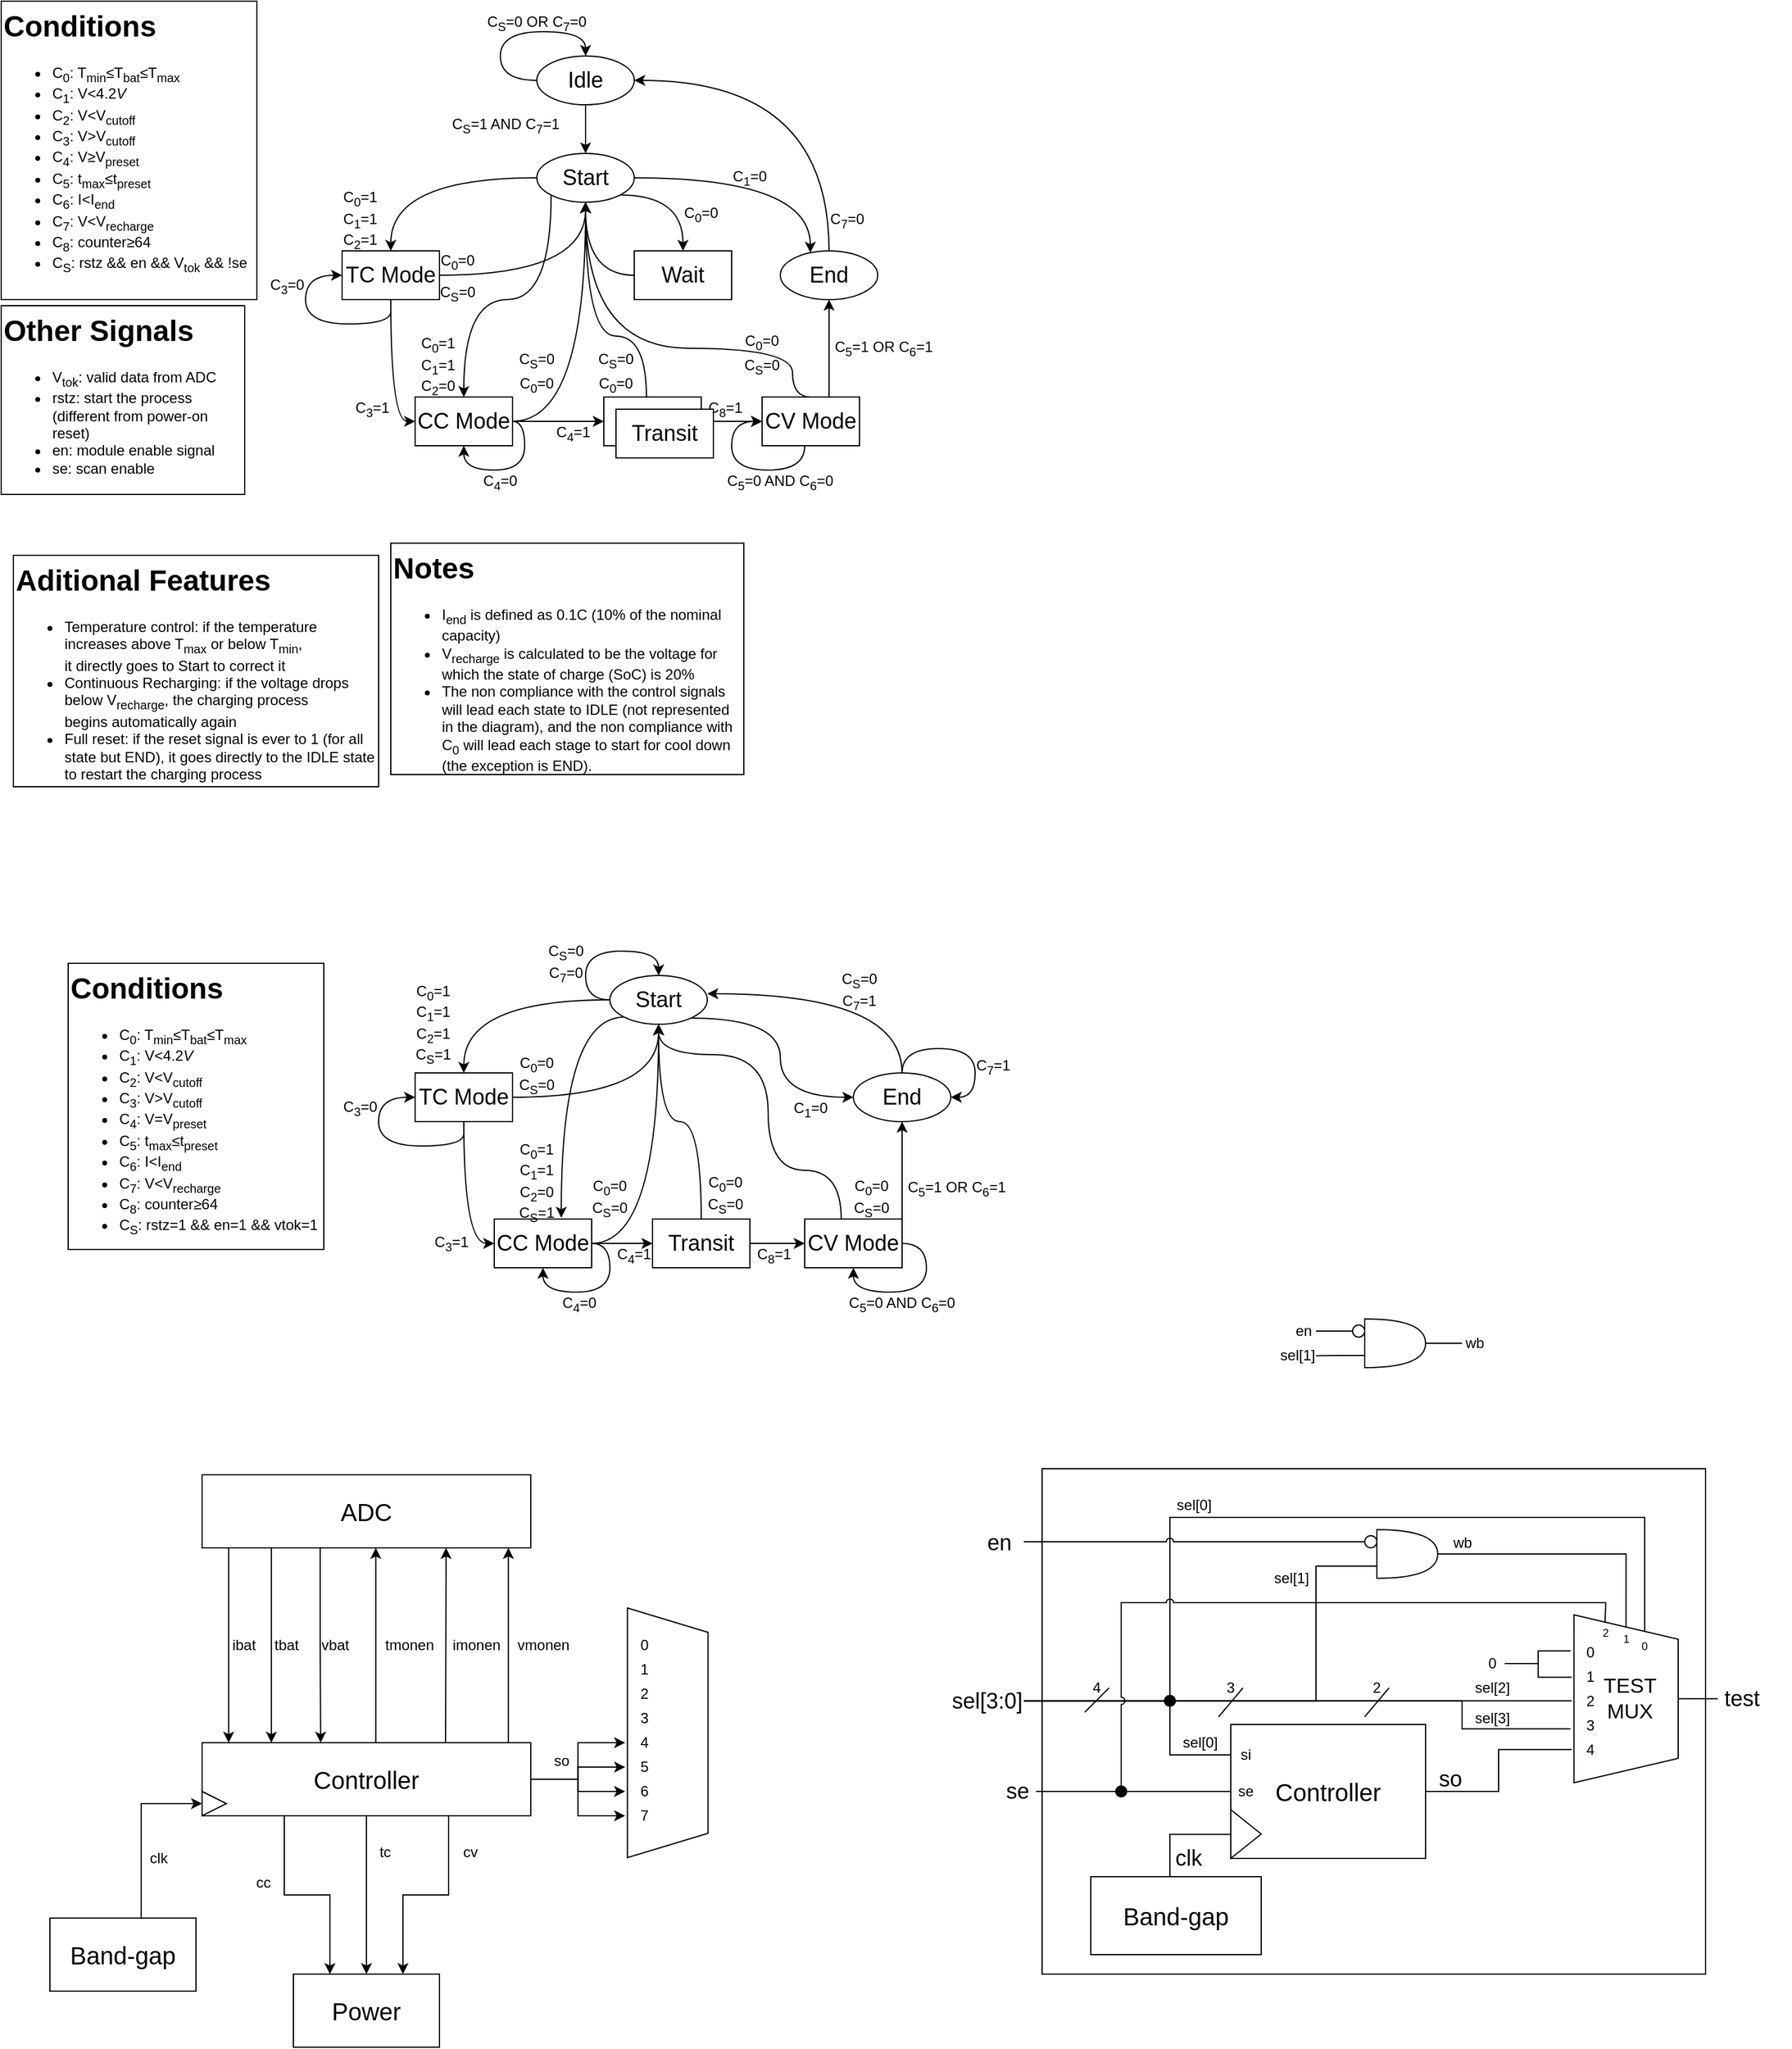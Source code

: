 <mxfile version="25.0.3">
  <diagram name="Page-1" id="hV8_vWimdpn24ltupnvK">
    <mxGraphModel dx="429" dy="272" grid="1" gridSize="10" guides="1" tooltips="1" connect="1" arrows="1" fold="1" page="1" pageScale="1" pageWidth="827" pageHeight="1169" math="0" shadow="0">
      <root>
        <mxCell id="0" />
        <mxCell id="1" parent="0" />
        <mxCell id="k_bRHL7sAouZ4x4brXIq-12" value="" style="rounded=0;whiteSpace=wrap;html=1;strokeColor=none;" vertex="1" parent="1">
          <mxGeometry x="1080" y="1227" width="190" height="60" as="geometry" />
        </mxCell>
        <mxCell id="FENF5lnJM81x7ZP91x9k-214" value="" style="rounded=0;whiteSpace=wrap;html=1;strokeColor=none;" parent="1" vertex="1">
          <mxGeometry x="810" y="1340" width="700" height="460" as="geometry" />
        </mxCell>
        <mxCell id="FENF5lnJM81x7ZP91x9k-212" value="" style="rounded=0;whiteSpace=wrap;html=1;" parent="1" vertex="1">
          <mxGeometry x="895" y="1360" width="545" height="415" as="geometry" />
        </mxCell>
        <mxCell id="FENF5lnJM81x7ZP91x9k-88" value="&lt;font style=&quot;font-size: 20px;&quot;&gt;ADC&lt;/font&gt;" style="rounded=0;whiteSpace=wrap;html=1;horizontal=1;points=[[0,0,0,0,0],[0,0.25,0,0,0],[0,0.5,0,0,0],[0,0.75,0,0,0],[0,1,0,0,0],[0.16,1,0,0,0],[0.25,0,0,0,0],[0.31,1,0,0,0],[0.43,1,0,0,0],[0.5,0,0,0,0],[0.58,1,0,0,0],[0.73,1,0,0,0],[0.75,0,0,0,0],[0.86,1,0,0,0],[1,0,0,0,0],[1,0.25,0,0,0],[1,0.5,0,0,0],[1,0.75,0,0,0],[1,1,0,0,0]];rotation=-180;" parent="1" vertex="1">
          <mxGeometry x="205" y="1585" width="270" height="60" as="geometry" />
        </mxCell>
        <mxCell id="FENF5lnJM81x7ZP91x9k-24" value="" style="rounded=0;whiteSpace=wrap;html=1;strokeColor=none;" parent="1" vertex="1">
          <mxGeometry x="80" y="920" width="800" height="315" as="geometry" />
        </mxCell>
        <mxCell id="Qa07ZEY8zx5-E_0PlGd2-5" style="edgeStyle=orthogonalEdgeStyle;rounded=0;orthogonalLoop=1;jettySize=auto;html=1;entryX=0.5;entryY=0;entryDx=0;entryDy=0;" parent="1" source="Qa07ZEY8zx5-E_0PlGd2-2" target="Qa07ZEY8zx5-E_0PlGd2-4" edge="1">
          <mxGeometry relative="1" as="geometry" />
        </mxCell>
        <mxCell id="R3Bvoctj_jdyim1rGo82-14" style="edgeStyle=orthogonalEdgeStyle;rounded=0;orthogonalLoop=1;jettySize=auto;html=1;entryX=0.5;entryY=0;entryDx=0;entryDy=0;curved=1;" parent="1" source="Qa07ZEY8zx5-E_0PlGd2-2" target="Qa07ZEY8zx5-E_0PlGd2-2" edge="1">
          <mxGeometry relative="1" as="geometry">
            <mxPoint x="470" y="180" as="targetPoint" />
            <Array as="points">
              <mxPoint x="450" y="220" />
              <mxPoint x="450" y="180" />
              <mxPoint x="520" y="180" />
            </Array>
          </mxGeometry>
        </mxCell>
        <mxCell id="Qa07ZEY8zx5-E_0PlGd2-2" value="&lt;font style=&quot;font-size: 18px;&quot;&gt;Idle&lt;/font&gt;" style="ellipse;whiteSpace=wrap;html=1;" parent="1" vertex="1">
          <mxGeometry x="480" y="200" width="80" height="40" as="geometry" />
        </mxCell>
        <mxCell id="Qa07ZEY8zx5-E_0PlGd2-3" value="&lt;h1 style=&quot;margin-top: 0px;&quot;&gt;Conditions&lt;/h1&gt;&lt;ul&gt;&lt;li&gt;C&lt;sub&gt;0&lt;/sub&gt;: T&lt;sub&gt;min&lt;/sub&gt;≤T&lt;sub&gt;bat&lt;/sub&gt;≤T&lt;sub&gt;max&lt;/sub&gt;&lt;/li&gt;&lt;li&gt;C&lt;sub&gt;1&lt;/sub&gt;: V&amp;lt;4.2&lt;i&gt;V&lt;/i&gt;&lt;/li&gt;&lt;li&gt;C&lt;sub&gt;2&lt;/sub&gt;: V&amp;lt;V&lt;sub&gt;cutoff&lt;/sub&gt;&lt;/li&gt;&lt;li&gt;C&lt;sub&gt;3&lt;/sub&gt;: V&amp;gt;V&lt;sub&gt;cutoff&lt;/sub&gt;&lt;/li&gt;&lt;li&gt;C&lt;sub&gt;4&lt;/sub&gt;: V&lt;font&gt;≥&lt;/font&gt;V&lt;sub&gt;preset&lt;/sub&gt;&lt;/li&gt;&lt;li&gt;C&lt;sub&gt;5&lt;/sub&gt;: t&lt;sub&gt;max&lt;/sub&gt;≤t&lt;sub&gt;preset&lt;/sub&gt;&lt;/li&gt;&lt;li&gt;C&lt;sub&gt;6&lt;/sub&gt;: I&amp;lt;I&lt;sub&gt;end&lt;/sub&gt;&lt;/li&gt;&lt;li&gt;C&lt;sub&gt;7&lt;/sub&gt;: V&amp;lt;V&lt;sub&gt;recharge&lt;/sub&gt;&lt;/li&gt;&lt;li&gt;C&lt;sub&gt;8&lt;/sub&gt;: counter&lt;font&gt;≥64&lt;/font&gt;&lt;/li&gt;&lt;li&gt;C&lt;sub&gt;S&lt;/sub&gt;: rstz &amp;amp;&amp;amp; en &amp;amp;&amp;amp; V&lt;sub&gt;tok&lt;/sub&gt; &amp;amp;&amp;amp; !se&lt;br&gt;&lt;/li&gt;&lt;/ul&gt;" style="text;html=1;whiteSpace=wrap;overflow=hidden;rounded=0;strokeColor=default;fillColor=default;" parent="1" vertex="1">
          <mxGeometry x="40" y="155" width="210" height="245" as="geometry" />
        </mxCell>
        <mxCell id="Qa07ZEY8zx5-E_0PlGd2-15" style="edgeStyle=orthogonalEdgeStyle;rounded=0;orthogonalLoop=1;jettySize=auto;html=1;exitX=1;exitY=1;exitDx=0;exitDy=0;entryX=0.5;entryY=0;entryDx=0;entryDy=0;curved=1;" parent="1" source="Qa07ZEY8zx5-E_0PlGd2-4" target="Qa07ZEY8zx5-E_0PlGd2-7" edge="1">
          <mxGeometry relative="1" as="geometry">
            <Array as="points">
              <mxPoint x="600" y="314" />
            </Array>
          </mxGeometry>
        </mxCell>
        <mxCell id="Qa07ZEY8zx5-E_0PlGd2-16" style="edgeStyle=orthogonalEdgeStyle;rounded=0;orthogonalLoop=1;jettySize=auto;html=1;entryX=0;entryY=0.5;entryDx=0;entryDy=0;startArrow=classic;startFill=1;endArrow=none;endFill=0;curved=1;" parent="1" source="Qa07ZEY8zx5-E_0PlGd2-4" target="Qa07ZEY8zx5-E_0PlGd2-7" edge="1">
          <mxGeometry relative="1" as="geometry" />
        </mxCell>
        <mxCell id="Qa07ZEY8zx5-E_0PlGd2-23" style="edgeStyle=orthogonalEdgeStyle;rounded=0;orthogonalLoop=1;jettySize=auto;html=1;exitX=0;exitY=1;exitDx=0;exitDy=0;curved=1;entryX=0.5;entryY=0;entryDx=0;entryDy=0;" parent="1" source="Qa07ZEY8zx5-E_0PlGd2-4" target="Qa07ZEY8zx5-E_0PlGd2-14" edge="1">
          <mxGeometry relative="1" as="geometry">
            <Array as="points">
              <mxPoint x="492" y="400" />
              <mxPoint x="420" y="400" />
            </Array>
            <mxPoint x="470" y="460" as="targetPoint" />
          </mxGeometry>
        </mxCell>
        <mxCell id="Qa07ZEY8zx5-E_0PlGd2-24" style="edgeStyle=orthogonalEdgeStyle;rounded=0;orthogonalLoop=1;jettySize=auto;html=1;entryX=0.5;entryY=0;entryDx=0;entryDy=0;curved=1;" parent="1" source="Qa07ZEY8zx5-E_0PlGd2-4" target="Qa07ZEY8zx5-E_0PlGd2-19" edge="1">
          <mxGeometry relative="1" as="geometry" />
        </mxCell>
        <mxCell id="Qa07ZEY8zx5-E_0PlGd2-4" value="&lt;font style=&quot;font-size: 18px;&quot;&gt;Start&lt;/font&gt;" style="ellipse;whiteSpace=wrap;html=1;" parent="1" vertex="1">
          <mxGeometry x="480" y="280" width="80" height="40" as="geometry" />
        </mxCell>
        <mxCell id="Qa07ZEY8zx5-E_0PlGd2-6" value="&lt;div&gt;C&lt;sub&gt;0&lt;/sub&gt;=1&lt;/div&gt;&lt;div&gt;C&lt;sub&gt;1&lt;/sub&gt;=1&lt;/div&gt;&lt;div&gt;C&lt;sub&gt;2&lt;/sub&gt;=1&lt;br&gt;&lt;/div&gt;" style="text;html=1;align=center;verticalAlign=middle;whiteSpace=wrap;rounded=0;" parent="1" vertex="1">
          <mxGeometry x="320" y="310" width="30" height="50" as="geometry" />
        </mxCell>
        <mxCell id="Qa07ZEY8zx5-E_0PlGd2-7" value="&lt;font style=&quot;font-size: 18px;&quot;&gt;Wait&lt;/font&gt;" style="whiteSpace=wrap;html=1;rounded=0;" parent="1" vertex="1">
          <mxGeometry x="560" y="360" width="80" height="40" as="geometry" />
        </mxCell>
        <mxCell id="Qa07ZEY8zx5-E_0PlGd2-26" style="edgeStyle=orthogonalEdgeStyle;rounded=0;orthogonalLoop=1;jettySize=auto;html=1;entryX=0;entryY=0.5;entryDx=0;entryDy=0;curved=1;" parent="1" source="Qa07ZEY8zx5-E_0PlGd2-14" target="FENF5lnJM81x7ZP91x9k-3" edge="1">
          <mxGeometry relative="1" as="geometry" />
        </mxCell>
        <mxCell id="R3Bvoctj_jdyim1rGo82-25" style="edgeStyle=orthogonalEdgeStyle;rounded=0;orthogonalLoop=1;jettySize=auto;html=1;entryX=0.5;entryY=1;entryDx=0;entryDy=0;curved=1;" parent="1" source="Qa07ZEY8zx5-E_0PlGd2-14" target="Qa07ZEY8zx5-E_0PlGd2-4" edge="1">
          <mxGeometry relative="1" as="geometry">
            <Array as="points">
              <mxPoint x="520" y="500" />
            </Array>
          </mxGeometry>
        </mxCell>
        <mxCell id="Qa07ZEY8zx5-E_0PlGd2-14" value="&lt;font style=&quot;font-size: 18px;&quot;&gt;CC Mode&lt;/font&gt;" style="whiteSpace=wrap;html=1;rounded=0;" parent="1" vertex="1">
          <mxGeometry x="380" y="480" width="80" height="40" as="geometry" />
        </mxCell>
        <mxCell id="7gil-hiqsTWwfiF-RkSV-2" style="edgeStyle=orthogonalEdgeStyle;rounded=0;orthogonalLoop=1;jettySize=auto;html=1;entryX=1;entryY=0.5;entryDx=0;entryDy=0;curved=1;" parent="1" source="Qa07ZEY8zx5-E_0PlGd2-17" target="Qa07ZEY8zx5-E_0PlGd2-2" edge="1">
          <mxGeometry relative="1" as="geometry">
            <Array as="points">
              <mxPoint x="720" y="220" />
            </Array>
          </mxGeometry>
        </mxCell>
        <mxCell id="Qa07ZEY8zx5-E_0PlGd2-17" value="&lt;font style=&quot;font-size: 18px;&quot;&gt;End&lt;/font&gt;" style="ellipse;whiteSpace=wrap;html=1;" parent="1" vertex="1">
          <mxGeometry x="680" y="360" width="80" height="40" as="geometry" />
        </mxCell>
        <mxCell id="Qa07ZEY8zx5-E_0PlGd2-25" style="edgeStyle=orthogonalEdgeStyle;rounded=0;orthogonalLoop=1;jettySize=auto;html=1;entryX=0;entryY=0.5;entryDx=0;entryDy=0;curved=1;" parent="1" source="Qa07ZEY8zx5-E_0PlGd2-19" target="Qa07ZEY8zx5-E_0PlGd2-14" edge="1">
          <mxGeometry relative="1" as="geometry">
            <Array as="points">
              <mxPoint x="360" y="500" />
            </Array>
          </mxGeometry>
        </mxCell>
        <mxCell id="R3Bvoctj_jdyim1rGo82-24" style="edgeStyle=orthogonalEdgeStyle;rounded=0;orthogonalLoop=1;jettySize=auto;html=1;entryX=0.5;entryY=1;entryDx=0;entryDy=0;curved=1;" parent="1" source="Qa07ZEY8zx5-E_0PlGd2-19" target="Qa07ZEY8zx5-E_0PlGd2-4" edge="1">
          <mxGeometry relative="1" as="geometry" />
        </mxCell>
        <mxCell id="Qa07ZEY8zx5-E_0PlGd2-19" value="&lt;font style=&quot;font-size: 18px;&quot;&gt;TC Mode&lt;/font&gt;" style="whiteSpace=wrap;html=1;rounded=0;" parent="1" vertex="1">
          <mxGeometry x="320" y="360" width="80" height="40" as="geometry" />
        </mxCell>
        <mxCell id="Qa07ZEY8zx5-E_0PlGd2-27" style="edgeStyle=orthogonalEdgeStyle;rounded=0;orthogonalLoop=1;jettySize=auto;html=1;curved=1;entryX=0.5;entryY=1;entryDx=0;entryDy=0;" parent="1" source="Qa07ZEY8zx5-E_0PlGd2-22" target="Qa07ZEY8zx5-E_0PlGd2-17" edge="1">
          <mxGeometry relative="1" as="geometry">
            <Array as="points">
              <mxPoint x="720" y="500" />
            </Array>
          </mxGeometry>
        </mxCell>
        <mxCell id="R3Bvoctj_jdyim1rGo82-28" style="edgeStyle=orthogonalEdgeStyle;rounded=0;orthogonalLoop=1;jettySize=auto;html=1;entryX=0.5;entryY=1;entryDx=0;entryDy=0;curved=1;exitX=0.5;exitY=0;exitDx=0;exitDy=0;" parent="1" source="Qa07ZEY8zx5-E_0PlGd2-22" target="Qa07ZEY8zx5-E_0PlGd2-4" edge="1">
          <mxGeometry relative="1" as="geometry">
            <Array as="points">
              <mxPoint x="690" y="440" />
              <mxPoint x="520" y="440" />
            </Array>
          </mxGeometry>
        </mxCell>
        <mxCell id="7gil-hiqsTWwfiF-RkSV-7" style="edgeStyle=orthogonalEdgeStyle;rounded=0;orthogonalLoop=1;jettySize=auto;html=1;curved=1;entryX=0;entryY=0.5;entryDx=0;entryDy=0;" parent="1" source="Qa07ZEY8zx5-E_0PlGd2-22" target="Qa07ZEY8zx5-E_0PlGd2-22" edge="1">
          <mxGeometry relative="1" as="geometry">
            <mxPoint x="660" y="500" as="targetPoint" />
            <Array as="points">
              <mxPoint x="700" y="540" />
              <mxPoint x="640" y="540" />
              <mxPoint x="640" y="500" />
            </Array>
          </mxGeometry>
        </mxCell>
        <mxCell id="Qa07ZEY8zx5-E_0PlGd2-22" value="&lt;font style=&quot;font-size: 18px;&quot;&gt;CV Mode&lt;/font&gt;" style="whiteSpace=wrap;html=1;rounded=0;" parent="1" vertex="1">
          <mxGeometry x="665" y="480" width="80" height="40" as="geometry" />
        </mxCell>
        <mxCell id="Qa07ZEY8zx5-E_0PlGd2-28" style="edgeStyle=orthogonalEdgeStyle;rounded=0;orthogonalLoop=1;jettySize=auto;html=1;entryX=0;entryY=0.5;entryDx=0;entryDy=0;curved=1;" parent="1" target="Qa07ZEY8zx5-E_0PlGd2-19" edge="1">
          <mxGeometry relative="1" as="geometry">
            <mxPoint x="360" y="410" as="sourcePoint" />
            <Array as="points">
              <mxPoint x="360" y="420" />
              <mxPoint x="290" y="420" />
              <mxPoint x="290" y="380" />
            </Array>
          </mxGeometry>
        </mxCell>
        <mxCell id="Qa07ZEY8zx5-E_0PlGd2-29" style="edgeStyle=orthogonalEdgeStyle;rounded=0;orthogonalLoop=1;jettySize=auto;html=1;curved=1;entryX=0.5;entryY=1;entryDx=0;entryDy=0;" parent="1" source="Qa07ZEY8zx5-E_0PlGd2-14" target="Qa07ZEY8zx5-E_0PlGd2-14" edge="1">
          <mxGeometry relative="1" as="geometry">
            <Array as="points">
              <mxPoint x="470" y="500" />
              <mxPoint x="470" y="540" />
              <mxPoint x="420" y="540" />
            </Array>
            <mxPoint x="470" y="520" as="targetPoint" />
          </mxGeometry>
        </mxCell>
        <mxCell id="Qa07ZEY8zx5-E_0PlGd2-30" value="&lt;div&gt;C&lt;sub&gt;0&lt;/sub&gt;=1&lt;/div&gt;&lt;div&gt;C&lt;sub&gt;1&lt;/sub&gt;=1&lt;/div&gt;&lt;div&gt;C&lt;sub&gt;2&lt;/sub&gt;=0&lt;br&gt;&lt;/div&gt;" style="text;html=1;align=center;verticalAlign=middle;whiteSpace=wrap;rounded=0;" parent="1" vertex="1">
          <mxGeometry x="384" y="430" width="30" height="50" as="geometry" />
        </mxCell>
        <mxCell id="Qa07ZEY8zx5-E_0PlGd2-31" value="&lt;div&gt;C&lt;sub&gt;0&lt;/sub&gt;=0&lt;/div&gt;" style="text;html=1;align=center;verticalAlign=middle;whiteSpace=wrap;rounded=0;" parent="1" vertex="1">
          <mxGeometry x="600" y="320" width="30" height="20" as="geometry" />
        </mxCell>
        <mxCell id="Qa07ZEY8zx5-E_0PlGd2-32" value="&lt;div&gt;C&lt;sub&gt;3&lt;/sub&gt;=0&lt;/div&gt;" style="text;html=1;align=center;verticalAlign=middle;whiteSpace=wrap;rounded=0;" parent="1" vertex="1">
          <mxGeometry x="260" y="378.5" width="30" height="20" as="geometry" />
        </mxCell>
        <mxCell id="Qa07ZEY8zx5-E_0PlGd2-33" value="&lt;div&gt;C&lt;sub&gt;3&lt;/sub&gt;=1&lt;/div&gt;" style="text;html=1;align=center;verticalAlign=middle;whiteSpace=wrap;rounded=0;" parent="1" vertex="1">
          <mxGeometry x="330" y="480" width="30" height="20" as="geometry" />
        </mxCell>
        <mxCell id="Qa07ZEY8zx5-E_0PlGd2-34" value="&lt;div&gt;C&lt;sub&gt;4&lt;/sub&gt;=0&lt;/div&gt;" style="text;html=1;align=center;verticalAlign=middle;whiteSpace=wrap;rounded=0;" parent="1" vertex="1">
          <mxGeometry x="435" y="540" width="30" height="20" as="geometry" />
        </mxCell>
        <mxCell id="Qa07ZEY8zx5-E_0PlGd2-35" value="&lt;div&gt;C&lt;sub&gt;4&lt;/sub&gt;=1&lt;/div&gt;" style="text;html=1;align=center;verticalAlign=middle;whiteSpace=wrap;rounded=0;" parent="1" vertex="1">
          <mxGeometry x="495" y="500" width="30" height="20" as="geometry" />
        </mxCell>
        <mxCell id="Qa07ZEY8zx5-E_0PlGd2-36" value="&lt;div&gt;C&lt;sub&gt;5&lt;/sub&gt;=0 AND C&lt;sub&gt;6&lt;/sub&gt;=0&lt;/div&gt;" style="text;html=1;align=center;verticalAlign=middle;whiteSpace=wrap;rounded=0;" parent="1" vertex="1">
          <mxGeometry x="630" y="540" width="100" height="20" as="geometry" />
        </mxCell>
        <mxCell id="R3Bvoctj_jdyim1rGo82-1" value="&lt;h1 style=&quot;margin-top: 0px;&quot;&gt;Other Signals&lt;br&gt;&lt;/h1&gt;&lt;ul&gt;&lt;li&gt;V&lt;sub&gt;tok&lt;/sub&gt;: valid data from ADC&lt;/li&gt;&lt;li&gt;rstz: start the process (different from power-on reset)&lt;/li&gt;&lt;li&gt;en: module enable signal&lt;/li&gt;&lt;li&gt;se: scan enable&lt;br&gt;&lt;/li&gt;&lt;/ul&gt;" style="text;html=1;whiteSpace=wrap;overflow=hidden;rounded=0;strokeColor=default;fillColor=default;" parent="1" vertex="1">
          <mxGeometry x="40" y="405" width="200" height="155" as="geometry" />
        </mxCell>
        <mxCell id="R3Bvoctj_jdyim1rGo82-3" value="C&lt;sub&gt;S&lt;/sub&gt;=1 AND C&lt;sub&gt;7&lt;/sub&gt;=1" style="text;html=1;align=center;verticalAlign=middle;whiteSpace=wrap;rounded=0;" parent="1" vertex="1">
          <mxGeometry x="390" y="242" width="129" height="30" as="geometry" />
        </mxCell>
        <mxCell id="R3Bvoctj_jdyim1rGo82-17" value="&lt;div&gt;C&lt;sub&gt;S&lt;/sub&gt;=0 OR C&lt;sub&gt;7&lt;/sub&gt;=0&lt;br&gt;&lt;/div&gt;" style="text;html=1;align=center;verticalAlign=middle;whiteSpace=wrap;rounded=0;" parent="1" vertex="1">
          <mxGeometry x="425" y="155" width="110" height="35" as="geometry" />
        </mxCell>
        <mxCell id="R3Bvoctj_jdyim1rGo82-26" value="&lt;div&gt;C&lt;sub&gt;0&lt;/sub&gt;=0&lt;/div&gt;" style="text;html=1;align=center;verticalAlign=middle;whiteSpace=wrap;rounded=0;" parent="1" vertex="1">
          <mxGeometry x="465" y="460" width="30" height="20" as="geometry" />
        </mxCell>
        <mxCell id="R3Bvoctj_jdyim1rGo82-27" value="&lt;div&gt;C&lt;sub&gt;0&lt;/sub&gt;=0&lt;/div&gt;" style="text;html=1;align=center;verticalAlign=middle;whiteSpace=wrap;rounded=0;" parent="1" vertex="1">
          <mxGeometry x="400" y="358.5" width="30" height="20" as="geometry" />
        </mxCell>
        <mxCell id="R3Bvoctj_jdyim1rGo82-30" value="&lt;div&gt;C&lt;sub&gt;0&lt;/sub&gt;=0&lt;/div&gt;" style="text;html=1;align=center;verticalAlign=middle;whiteSpace=wrap;rounded=0;" parent="1" vertex="1">
          <mxGeometry x="650" y="425" width="30" height="20" as="geometry" />
        </mxCell>
        <mxCell id="R3Bvoctj_jdyim1rGo82-33" value="&lt;h1 style=&quot;margin-top: 0px;&quot;&gt;Aditional Features&lt;/h1&gt;&lt;ul&gt;&lt;li&gt;&lt;div align=&quot;left&quot;&gt;Temperature control: if the temperature increases above T&lt;sub&gt;max&lt;/sub&gt; or below T&lt;sub&gt;min&lt;/sub&gt;,&amp;nbsp;&lt;/div&gt;&lt;div align=&quot;left&quot;&gt;it directly goes to Start to correct it&lt;/div&gt;&lt;/li&gt;&lt;li&gt;&lt;div align=&quot;left&quot;&gt;Continuous Recharging: if the voltage drops below V&lt;sub&gt;recharge&lt;/sub&gt;, the charging process&amp;nbsp;&lt;/div&gt;&lt;div align=&quot;left&quot;&gt;begins automatically again&lt;/div&gt;&lt;/li&gt;&lt;li&gt;Full reset: if the reset signal is ever to 1 (for all state but END), it goes directly to the IDLE state to restart the charging process&lt;/li&gt;&lt;/ul&gt;" style="text;html=1;whiteSpace=wrap;overflow=hidden;rounded=0;strokeColor=default;fillColor=default;" parent="1" vertex="1">
          <mxGeometry x="50" y="610" width="300" height="190" as="geometry" />
        </mxCell>
        <mxCell id="7gil-hiqsTWwfiF-RkSV-1" value="&lt;h1 style=&quot;margin-top: 0px;&quot;&gt;Notes&lt;/h1&gt;&lt;div&gt;&lt;ul&gt;&lt;li&gt;I&lt;sub&gt;end&lt;/sub&gt; is defined as 0.1C (10% of the nominal capacity)&lt;/li&gt;&lt;li&gt;V&lt;sub&gt;recharge&lt;/sub&gt; is calculated to be the voltage for which the state of charge (SoC) is 20%&lt;/li&gt;&lt;li&gt;The non compliance with the control signals will lead each state to IDLE (not represented in the diagram), and the non compliance with C&lt;sub&gt;0&lt;/sub&gt; will lead each stage to start for cool down (the exception is END). &lt;br&gt;&lt;/li&gt;&lt;/ul&gt;&lt;/div&gt;" style="text;html=1;whiteSpace=wrap;overflow=hidden;rounded=0;strokeColor=default;fillColor=default;" parent="1" vertex="1">
          <mxGeometry x="360" y="600" width="290" height="190" as="geometry" />
        </mxCell>
        <mxCell id="7gil-hiqsTWwfiF-RkSV-5" style="edgeStyle=orthogonalEdgeStyle;rounded=0;orthogonalLoop=1;jettySize=auto;html=1;entryX=0.308;entryY=0.038;entryDx=0;entryDy=0;entryPerimeter=0;curved=1;" parent="1" source="Qa07ZEY8zx5-E_0PlGd2-4" target="Qa07ZEY8zx5-E_0PlGd2-17" edge="1">
          <mxGeometry relative="1" as="geometry" />
        </mxCell>
        <mxCell id="7gil-hiqsTWwfiF-RkSV-6" value="&lt;div&gt;C&lt;sub&gt;1&lt;/sub&gt;=0&lt;/div&gt;" style="text;html=1;align=center;verticalAlign=middle;whiteSpace=wrap;rounded=0;" parent="1" vertex="1">
          <mxGeometry x="640" y="290" width="30" height="20" as="geometry" />
        </mxCell>
        <mxCell id="7gil-hiqsTWwfiF-RkSV-10" value="&lt;div&gt;C&lt;sub&gt;5&lt;/sub&gt;=1 OR C&lt;sub&gt;6&lt;/sub&gt;=1&lt;/div&gt;" style="text;html=1;align=center;verticalAlign=middle;whiteSpace=wrap;rounded=0;" parent="1" vertex="1">
          <mxGeometry x="720" y="430" width="90" height="20" as="geometry" />
        </mxCell>
        <mxCell id="OYRed6BsWh4tqV8TMah2-6" style="edgeStyle=orthogonalEdgeStyle;rounded=0;orthogonalLoop=1;jettySize=auto;html=1;exitX=0;exitY=1;exitDx=0;exitDy=0;curved=1;entryX=0.688;entryY=-0.025;entryDx=0;entryDy=0;entryPerimeter=0;" parent="1" source="OYRed6BsWh4tqV8TMah2-8" target="OYRed6BsWh4tqV8TMah2-13" edge="1">
          <mxGeometry relative="1" as="geometry">
            <Array as="points">
              <mxPoint x="500" y="989" />
            </Array>
            <mxPoint x="500" y="1150" as="targetPoint" />
          </mxGeometry>
        </mxCell>
        <mxCell id="OYRed6BsWh4tqV8TMah2-7" style="edgeStyle=orthogonalEdgeStyle;rounded=0;orthogonalLoop=1;jettySize=auto;html=1;entryX=0.5;entryY=0;entryDx=0;entryDy=0;curved=1;" parent="1" source="OYRed6BsWh4tqV8TMah2-8" target="OYRed6BsWh4tqV8TMah2-18" edge="1">
          <mxGeometry relative="1" as="geometry" />
        </mxCell>
        <mxCell id="OYRed6BsWh4tqV8TMah2-8" value="&lt;font style=&quot;font-size: 18px;&quot;&gt;Start&lt;/font&gt;" style="ellipse;whiteSpace=wrap;html=1;" parent="1" vertex="1">
          <mxGeometry x="540" y="955" width="80" height="40" as="geometry" />
        </mxCell>
        <mxCell id="OYRed6BsWh4tqV8TMah2-9" value="&lt;div&gt;C&lt;sub&gt;0&lt;/sub&gt;=1&lt;/div&gt;&lt;div&gt;C&lt;sub&gt;1&lt;/sub&gt;=1&lt;/div&gt;&lt;div&gt;C&lt;sub&gt;2&lt;/sub&gt;=1&lt;br&gt;&lt;/div&gt;&lt;div&gt;C&lt;sub&gt;S&lt;/sub&gt;=1&lt;/div&gt;" style="text;html=1;align=center;verticalAlign=middle;whiteSpace=wrap;rounded=0;" parent="1" vertex="1">
          <mxGeometry x="380" y="960" width="30" height="70" as="geometry" />
        </mxCell>
        <mxCell id="OYRed6BsWh4tqV8TMah2-11" style="edgeStyle=orthogonalEdgeStyle;rounded=0;orthogonalLoop=1;jettySize=auto;html=1;entryX=0;entryY=0.5;entryDx=0;entryDy=0;" parent="1" source="OYRed6BsWh4tqV8TMah2-13" target="FENF5lnJM81x7ZP91x9k-18" edge="1">
          <mxGeometry relative="1" as="geometry">
            <mxPoint x="600" y="1175" as="targetPoint" />
          </mxGeometry>
        </mxCell>
        <mxCell id="OYRed6BsWh4tqV8TMah2-12" style="edgeStyle=orthogonalEdgeStyle;rounded=0;orthogonalLoop=1;jettySize=auto;html=1;entryX=0.5;entryY=1;entryDx=0;entryDy=0;curved=1;" parent="1" source="OYRed6BsWh4tqV8TMah2-13" target="OYRed6BsWh4tqV8TMah2-8" edge="1">
          <mxGeometry relative="1" as="geometry">
            <Array as="points">
              <mxPoint x="580" y="1175" />
            </Array>
          </mxGeometry>
        </mxCell>
        <mxCell id="OYRed6BsWh4tqV8TMah2-13" value="&lt;font style=&quot;font-size: 18px;&quot;&gt;CC Mode&lt;/font&gt;" style="whiteSpace=wrap;html=1;rounded=0;" parent="1" vertex="1">
          <mxGeometry x="445" y="1155" width="80" height="40" as="geometry" />
        </mxCell>
        <mxCell id="OYRed6BsWh4tqV8TMah2-14" style="edgeStyle=orthogonalEdgeStyle;rounded=0;orthogonalLoop=1;jettySize=auto;html=1;curved=1;" parent="1" source="OYRed6BsWh4tqV8TMah2-15" edge="1">
          <mxGeometry relative="1" as="geometry">
            <Array as="points">
              <mxPoint x="780" y="970" />
              <mxPoint x="620" y="970" />
            </Array>
            <mxPoint x="620" y="970" as="targetPoint" />
          </mxGeometry>
        </mxCell>
        <mxCell id="OYRed6BsWh4tqV8TMah2-15" value="&lt;font style=&quot;font-size: 18px;&quot;&gt;End&lt;/font&gt;" style="ellipse;whiteSpace=wrap;html=1;" parent="1" vertex="1">
          <mxGeometry x="740" y="1035" width="80" height="40" as="geometry" />
        </mxCell>
        <mxCell id="OYRed6BsWh4tqV8TMah2-16" style="edgeStyle=orthogonalEdgeStyle;rounded=0;orthogonalLoop=1;jettySize=auto;html=1;entryX=0;entryY=0.5;entryDx=0;entryDy=0;curved=1;" parent="1" source="OYRed6BsWh4tqV8TMah2-18" target="OYRed6BsWh4tqV8TMah2-13" edge="1">
          <mxGeometry relative="1" as="geometry">
            <Array as="points">
              <mxPoint x="420" y="1175" />
            </Array>
          </mxGeometry>
        </mxCell>
        <mxCell id="OYRed6BsWh4tqV8TMah2-17" style="edgeStyle=orthogonalEdgeStyle;rounded=0;orthogonalLoop=1;jettySize=auto;html=1;entryX=0.5;entryY=1;entryDx=0;entryDy=0;curved=1;" parent="1" source="OYRed6BsWh4tqV8TMah2-18" target="OYRed6BsWh4tqV8TMah2-8" edge="1">
          <mxGeometry relative="1" as="geometry" />
        </mxCell>
        <mxCell id="OYRed6BsWh4tqV8TMah2-18" value="&lt;font style=&quot;font-size: 18px;&quot;&gt;TC Mode&lt;/font&gt;" style="whiteSpace=wrap;html=1;rounded=0;" parent="1" vertex="1">
          <mxGeometry x="380" y="1035" width="80" height="40" as="geometry" />
        </mxCell>
        <mxCell id="OYRed6BsWh4tqV8TMah2-19" style="edgeStyle=orthogonalEdgeStyle;rounded=0;orthogonalLoop=1;jettySize=auto;html=1;curved=1;entryX=0.5;entryY=1;entryDx=0;entryDy=0;" parent="1" source="OYRed6BsWh4tqV8TMah2-22" target="OYRed6BsWh4tqV8TMah2-15" edge="1">
          <mxGeometry relative="1" as="geometry">
            <Array as="points">
              <mxPoint x="780" y="1175" />
            </Array>
          </mxGeometry>
        </mxCell>
        <mxCell id="OYRed6BsWh4tqV8TMah2-20" style="edgeStyle=orthogonalEdgeStyle;rounded=0;orthogonalLoop=1;jettySize=auto;html=1;entryX=0.5;entryY=1;entryDx=0;entryDy=0;curved=1;" parent="1" source="OYRed6BsWh4tqV8TMah2-22" target="OYRed6BsWh4tqV8TMah2-8" edge="1">
          <mxGeometry relative="1" as="geometry">
            <Array as="points">
              <mxPoint x="730" y="1115" />
              <mxPoint x="670" y="1115" />
              <mxPoint x="670" y="1020" />
              <mxPoint x="580" y="1020" />
            </Array>
          </mxGeometry>
        </mxCell>
        <mxCell id="OYRed6BsWh4tqV8TMah2-21" style="edgeStyle=orthogonalEdgeStyle;rounded=0;orthogonalLoop=1;jettySize=auto;html=1;entryX=0.5;entryY=1;entryDx=0;entryDy=0;curved=1;" parent="1" source="OYRed6BsWh4tqV8TMah2-22" target="OYRed6BsWh4tqV8TMah2-22" edge="1">
          <mxGeometry relative="1" as="geometry">
            <mxPoint x="760" y="1245" as="targetPoint" />
            <Array as="points">
              <mxPoint x="800" y="1175" />
              <mxPoint x="800" y="1215" />
              <mxPoint x="740" y="1215" />
            </Array>
          </mxGeometry>
        </mxCell>
        <mxCell id="OYRed6BsWh4tqV8TMah2-22" value="&lt;font style=&quot;font-size: 18px;&quot;&gt;CV Mode&lt;/font&gt;" style="whiteSpace=wrap;html=1;rounded=0;" parent="1" vertex="1">
          <mxGeometry x="700" y="1155" width="80" height="40" as="geometry" />
        </mxCell>
        <mxCell id="OYRed6BsWh4tqV8TMah2-23" style="edgeStyle=orthogonalEdgeStyle;rounded=0;orthogonalLoop=1;jettySize=auto;html=1;entryX=0;entryY=0.5;entryDx=0;entryDy=0;curved=1;" parent="1" target="OYRed6BsWh4tqV8TMah2-18" edge="1">
          <mxGeometry relative="1" as="geometry">
            <mxPoint x="420" y="1085" as="sourcePoint" />
            <Array as="points">
              <mxPoint x="420" y="1095" />
              <mxPoint x="350" y="1095" />
              <mxPoint x="350" y="1055" />
            </Array>
          </mxGeometry>
        </mxCell>
        <mxCell id="OYRed6BsWh4tqV8TMah2-24" style="edgeStyle=orthogonalEdgeStyle;rounded=0;orthogonalLoop=1;jettySize=auto;html=1;curved=1;" parent="1" source="OYRed6BsWh4tqV8TMah2-13" target="OYRed6BsWh4tqV8TMah2-13" edge="1">
          <mxGeometry relative="1" as="geometry">
            <Array as="points">
              <mxPoint x="540" y="1175" />
              <mxPoint x="540" y="1215" />
              <mxPoint x="485" y="1215" />
            </Array>
            <mxPoint x="530" y="1200" as="targetPoint" />
          </mxGeometry>
        </mxCell>
        <mxCell id="OYRed6BsWh4tqV8TMah2-25" value="&lt;div&gt;C&lt;sub&gt;0&lt;/sub&gt;=1&lt;/div&gt;&lt;div&gt;C&lt;sub&gt;1&lt;/sub&gt;=1&lt;/div&gt;&lt;div&gt;C&lt;sub&gt;2&lt;/sub&gt;=0&lt;/div&gt;&lt;div&gt;&lt;div&gt;C&lt;sub&gt;S&lt;/sub&gt;=1&lt;/div&gt;&lt;/div&gt;" style="text;html=1;align=center;verticalAlign=middle;whiteSpace=wrap;rounded=0;" parent="1" vertex="1">
          <mxGeometry x="465" y="1095" width="30" height="60" as="geometry" />
        </mxCell>
        <mxCell id="OYRed6BsWh4tqV8TMah2-27" value="&lt;div&gt;C&lt;sub&gt;3&lt;/sub&gt;=0&lt;/div&gt;" style="text;html=1;align=center;verticalAlign=middle;whiteSpace=wrap;rounded=0;" parent="1" vertex="1">
          <mxGeometry x="320" y="1053.5" width="30" height="20" as="geometry" />
        </mxCell>
        <mxCell id="OYRed6BsWh4tqV8TMah2-28" value="&lt;div&gt;C&lt;sub&gt;3&lt;/sub&gt;=1&lt;/div&gt;" style="text;html=1;align=center;verticalAlign=middle;whiteSpace=wrap;rounded=0;" parent="1" vertex="1">
          <mxGeometry x="395" y="1165" width="30" height="20" as="geometry" />
        </mxCell>
        <mxCell id="OYRed6BsWh4tqV8TMah2-29" value="&lt;div&gt;C&lt;sub&gt;4&lt;/sub&gt;=0&lt;/div&gt;" style="text;html=1;align=center;verticalAlign=middle;whiteSpace=wrap;rounded=0;" parent="1" vertex="1">
          <mxGeometry x="500" y="1215" width="30" height="20" as="geometry" />
        </mxCell>
        <mxCell id="OYRed6BsWh4tqV8TMah2-30" value="&lt;div&gt;C&lt;sub&gt;4&lt;/sub&gt;=1&lt;/div&gt;" style="text;html=1;align=center;verticalAlign=middle;whiteSpace=wrap;rounded=0;" parent="1" vertex="1">
          <mxGeometry x="545" y="1175" width="30" height="20" as="geometry" />
        </mxCell>
        <mxCell id="OYRed6BsWh4tqV8TMah2-31" value="&lt;div&gt;C&lt;sub&gt;5&lt;/sub&gt;=0 AND C&lt;sub&gt;6&lt;/sub&gt;=0&lt;/div&gt;" style="text;html=1;align=center;verticalAlign=middle;whiteSpace=wrap;rounded=0;" parent="1" vertex="1">
          <mxGeometry x="730" y="1215" width="100" height="20" as="geometry" />
        </mxCell>
        <mxCell id="OYRed6BsWh4tqV8TMah2-34" value="&lt;div&gt;C&lt;sub&gt;0&lt;/sub&gt;=0&lt;/div&gt;&lt;div&gt;C&lt;sub&gt;S&lt;/sub&gt;=0&lt;/div&gt;" style="text;html=1;align=center;verticalAlign=middle;whiteSpace=wrap;rounded=0;" parent="1" vertex="1">
          <mxGeometry x="525" y="1122.5" width="30" height="30" as="geometry" />
        </mxCell>
        <mxCell id="OYRed6BsWh4tqV8TMah2-35" value="&lt;div&gt;C&lt;sub&gt;0&lt;/sub&gt;=0&lt;/div&gt;&lt;div&gt;&lt;div&gt;C&lt;sub&gt;S&lt;/sub&gt;=0&lt;/div&gt;&lt;/div&gt;" style="text;html=1;align=center;verticalAlign=middle;whiteSpace=wrap;rounded=0;" parent="1" vertex="1">
          <mxGeometry x="465" y="1020" width="30" height="33.5" as="geometry" />
        </mxCell>
        <mxCell id="OYRed6BsWh4tqV8TMah2-36" value="&lt;div&gt;C&lt;sub&gt;0&lt;/sub&gt;=0&lt;/div&gt;&lt;div&gt;C&lt;sub&gt;S&lt;/sub&gt;=0&lt;/div&gt;" style="text;html=1;align=center;verticalAlign=middle;whiteSpace=wrap;rounded=0;" parent="1" vertex="1">
          <mxGeometry x="740" y="1120" width="30" height="35" as="geometry" />
        </mxCell>
        <mxCell id="OYRed6BsWh4tqV8TMah2-37" style="edgeStyle=orthogonalEdgeStyle;rounded=0;orthogonalLoop=1;jettySize=auto;html=1;entryX=0;entryY=0.5;entryDx=0;entryDy=0;curved=1;" parent="1" source="OYRed6BsWh4tqV8TMah2-8" target="OYRed6BsWh4tqV8TMah2-15" edge="1">
          <mxGeometry relative="1" as="geometry">
            <Array as="points">
              <mxPoint x="680" y="990" />
              <mxPoint x="680" y="1055" />
            </Array>
          </mxGeometry>
        </mxCell>
        <mxCell id="OYRed6BsWh4tqV8TMah2-38" value="&lt;div&gt;C&lt;sub&gt;1&lt;/sub&gt;=0&lt;/div&gt;" style="text;html=1;align=center;verticalAlign=middle;whiteSpace=wrap;rounded=0;" parent="1" vertex="1">
          <mxGeometry x="690" y="1055" width="30" height="20" as="geometry" />
        </mxCell>
        <mxCell id="OYRed6BsWh4tqV8TMah2-39" value="&lt;div&gt;C&lt;sub&gt;5&lt;/sub&gt;=1 OR C&lt;sub&gt;6&lt;/sub&gt;=1&lt;/div&gt;" style="text;html=1;align=center;verticalAlign=middle;whiteSpace=wrap;rounded=0;" parent="1" vertex="1">
          <mxGeometry x="780" y="1120" width="90" height="20" as="geometry" />
        </mxCell>
        <mxCell id="OYRed6BsWh4tqV8TMah2-40" value="&lt;h1 style=&quot;margin-top: 0px;&quot;&gt;Conditions&lt;/h1&gt;&lt;ul&gt;&lt;li&gt;C&lt;sub&gt;0&lt;/sub&gt;: T&lt;sub&gt;min&lt;/sub&gt;≤T&lt;sub&gt;bat&lt;/sub&gt;≤T&lt;sub&gt;max&lt;/sub&gt;&lt;/li&gt;&lt;li&gt;C&lt;sub&gt;1&lt;/sub&gt;: V&amp;lt;4.2&lt;i&gt;V&lt;/i&gt;&lt;/li&gt;&lt;li&gt;C&lt;sub&gt;2&lt;/sub&gt;: V&amp;lt;V&lt;sub&gt;cutoff&lt;/sub&gt;&lt;/li&gt;&lt;li&gt;C&lt;sub&gt;3&lt;/sub&gt;: V&amp;gt;V&lt;sub&gt;cutoff&lt;/sub&gt;&lt;/li&gt;&lt;li&gt;C&lt;sub&gt;4&lt;/sub&gt;: V=V&lt;sub&gt;preset&lt;/sub&gt;&lt;/li&gt;&lt;li&gt;C&lt;sub&gt;5&lt;/sub&gt;: t&lt;sub&gt;max&lt;/sub&gt;≤t&lt;sub&gt;preset&lt;/sub&gt;&lt;/li&gt;&lt;li&gt;C&lt;sub&gt;6&lt;/sub&gt;: I&amp;lt;I&lt;sub&gt;end&lt;/sub&gt;&lt;/li&gt;&lt;li&gt;C&lt;sub&gt;7&lt;/sub&gt;: V&amp;lt;V&lt;sub&gt;recharge&lt;/sub&gt;&lt;/li&gt;&lt;li&gt;C&lt;sub&gt;8&lt;/sub&gt;: counter&lt;font&gt;≥64&lt;/font&gt;&lt;/li&gt;&lt;li&gt;C&lt;sub&gt;S&lt;/sub&gt;: rstz=1 &amp;amp;&amp;amp; en=1 &amp;amp;&amp;amp; vtok=1&lt;br&gt;&lt;/li&gt;&lt;/ul&gt;" style="text;html=1;whiteSpace=wrap;overflow=hidden;rounded=0;strokeColor=default;fillColor=default;" parent="1" vertex="1">
          <mxGeometry x="95" y="945" width="210" height="235" as="geometry" />
        </mxCell>
        <mxCell id="OYRed6BsWh4tqV8TMah2-44" value="&lt;div&gt;&lt;div&gt;C&lt;sub&gt;S&lt;/sub&gt;=0&lt;/div&gt;&lt;/div&gt;&lt;div&gt;C&lt;sub&gt;7&lt;/sub&gt;=1&lt;/div&gt;" style="text;html=1;align=center;verticalAlign=middle;whiteSpace=wrap;rounded=0;" parent="1" vertex="1">
          <mxGeometry x="730" y="950" width="30" height="35" as="geometry" />
        </mxCell>
        <mxCell id="OYRed6BsWh4tqV8TMah2-49" style="edgeStyle=orthogonalEdgeStyle;rounded=0;orthogonalLoop=1;jettySize=auto;html=1;entryX=0;entryY=0.5;entryDx=0;entryDy=0;curved=1;endArrow=none;endFill=0;startArrow=classic;startFill=1;" parent="1" source="OYRed6BsWh4tqV8TMah2-8" target="OYRed6BsWh4tqV8TMah2-8" edge="1">
          <mxGeometry relative="1" as="geometry">
            <Array as="points">
              <mxPoint x="580" y="935" />
              <mxPoint x="520" y="935" />
              <mxPoint x="520" y="975" />
            </Array>
          </mxGeometry>
        </mxCell>
        <mxCell id="OYRed6BsWh4tqV8TMah2-50" value="&lt;div&gt;C&lt;sub&gt;S&lt;/sub&gt;=0&lt;/div&gt;&lt;div&gt;C&lt;sub&gt;7&lt;/sub&gt;=0&lt;/div&gt;" style="text;html=1;align=center;verticalAlign=middle;whiteSpace=wrap;rounded=0;" parent="1" vertex="1">
          <mxGeometry x="489" y="930" width="30" height="30" as="geometry" />
        </mxCell>
        <mxCell id="OYRed6BsWh4tqV8TMah2-51" style="edgeStyle=orthogonalEdgeStyle;rounded=0;orthogonalLoop=1;jettySize=auto;html=1;entryX=1;entryY=0.5;entryDx=0;entryDy=0;curved=1;" parent="1" source="OYRed6BsWh4tqV8TMah2-15" target="OYRed6BsWh4tqV8TMah2-15" edge="1">
          <mxGeometry relative="1" as="geometry">
            <Array as="points">
              <mxPoint x="780" y="1015" />
              <mxPoint x="840" y="1015" />
              <mxPoint x="840" y="1055" />
            </Array>
          </mxGeometry>
        </mxCell>
        <mxCell id="OYRed6BsWh4tqV8TMah2-52" value="&lt;div&gt;C&lt;sub&gt;7&lt;/sub&gt;=1&lt;/div&gt;" style="text;html=1;align=center;verticalAlign=middle;whiteSpace=wrap;rounded=0;" parent="1" vertex="1">
          <mxGeometry x="840" y="1020" width="30" height="20" as="geometry" />
        </mxCell>
        <mxCell id="FENF5lnJM81x7ZP91x9k-1" value="&lt;div&gt;C&lt;sub&gt;S&lt;/sub&gt;=0&lt;/div&gt;" style="text;html=1;align=center;verticalAlign=middle;whiteSpace=wrap;rounded=0;" parent="1" vertex="1">
          <mxGeometry x="400" y="385" width="30" height="20" as="geometry" />
        </mxCell>
        <mxCell id="FENF5lnJM81x7ZP91x9k-7" style="edgeStyle=orthogonalEdgeStyle;rounded=0;orthogonalLoop=1;jettySize=auto;html=1;entryX=0.5;entryY=1;entryDx=0;entryDy=0;curved=1;" parent="1" source="FENF5lnJM81x7ZP91x9k-3" target="Qa07ZEY8zx5-E_0PlGd2-4" edge="1">
          <mxGeometry relative="1" as="geometry">
            <Array as="points">
              <mxPoint x="570" y="430" />
              <mxPoint x="520" y="430" />
            </Array>
          </mxGeometry>
        </mxCell>
        <mxCell id="FENF5lnJM81x7ZP91x9k-10" style="edgeStyle=orthogonalEdgeStyle;rounded=0;orthogonalLoop=1;jettySize=auto;html=1;entryX=0;entryY=0.5;entryDx=0;entryDy=0;" parent="1" source="FENF5lnJM81x7ZP91x9k-3" target="Qa07ZEY8zx5-E_0PlGd2-22" edge="1">
          <mxGeometry relative="1" as="geometry" />
        </mxCell>
        <mxCell id="FENF5lnJM81x7ZP91x9k-3" value="&lt;font style=&quot;font-size: 18px;&quot;&gt;Transit&lt;/font&gt;" style="whiteSpace=wrap;html=1;rounded=0;" parent="1" vertex="1">
          <mxGeometry x="535" y="480" width="80" height="40" as="geometry" />
        </mxCell>
        <mxCell id="FENF5lnJM81x7ZP91x9k-6" value="&lt;div&gt;C&lt;sub&gt;S&lt;/sub&gt;=0&lt;/div&gt;" style="text;html=1;align=center;verticalAlign=middle;whiteSpace=wrap;rounded=0;" parent="1" vertex="1">
          <mxGeometry x="465" y="440" width="30" height="20" as="geometry" />
        </mxCell>
        <mxCell id="FENF5lnJM81x7ZP91x9k-8" value="&lt;div&gt;C&lt;sub&gt;S&lt;/sub&gt;=0&lt;/div&gt;" style="text;html=1;align=center;verticalAlign=middle;whiteSpace=wrap;rounded=0;" parent="1" vertex="1">
          <mxGeometry x="530" y="440" width="30" height="20" as="geometry" />
        </mxCell>
        <mxCell id="FENF5lnJM81x7ZP91x9k-9" value="&lt;div&gt;C&lt;sub&gt;0&lt;/sub&gt;=0&lt;/div&gt;" style="text;html=1;align=center;verticalAlign=middle;whiteSpace=wrap;rounded=0;" parent="1" vertex="1">
          <mxGeometry x="530" y="460" width="30" height="20" as="geometry" />
        </mxCell>
        <mxCell id="FENF5lnJM81x7ZP91x9k-12" value="&lt;div&gt;C&lt;sub&gt;8&lt;/sub&gt;=1&lt;/div&gt;" style="text;html=1;align=center;verticalAlign=middle;whiteSpace=wrap;rounded=0;" parent="1" vertex="1">
          <mxGeometry x="620" y="480" width="30" height="20" as="geometry" />
        </mxCell>
        <mxCell id="FENF5lnJM81x7ZP91x9k-13" value="&lt;div&gt;C&lt;sub&gt;S&lt;/sub&gt;=0&lt;/div&gt;" style="text;html=1;align=center;verticalAlign=middle;whiteSpace=wrap;rounded=0;" parent="1" vertex="1">
          <mxGeometry x="650" y="445" width="30" height="20" as="geometry" />
        </mxCell>
        <mxCell id="FENF5lnJM81x7ZP91x9k-14" value="&lt;div&gt;C&lt;sub&gt;7&lt;/sub&gt;=0&lt;/div&gt;" style="text;html=1;align=center;verticalAlign=middle;whiteSpace=wrap;rounded=0;" parent="1" vertex="1">
          <mxGeometry x="720" y="325" width="30" height="20" as="geometry" />
        </mxCell>
        <mxCell id="FENF5lnJM81x7ZP91x9k-15" value="&lt;font style=&quot;font-size: 18px;&quot;&gt;Transit&lt;/font&gt;" style="whiteSpace=wrap;html=1;rounded=0;" parent="1" vertex="1">
          <mxGeometry x="545" y="490" width="80" height="40" as="geometry" />
        </mxCell>
        <mxCell id="FENF5lnJM81x7ZP91x9k-20" style="edgeStyle=orthogonalEdgeStyle;rounded=0;orthogonalLoop=1;jettySize=auto;html=1;entryX=0;entryY=0.5;entryDx=0;entryDy=0;" parent="1" source="FENF5lnJM81x7ZP91x9k-18" target="OYRed6BsWh4tqV8TMah2-22" edge="1">
          <mxGeometry relative="1" as="geometry" />
        </mxCell>
        <mxCell id="FENF5lnJM81x7ZP91x9k-22" style="edgeStyle=orthogonalEdgeStyle;rounded=0;orthogonalLoop=1;jettySize=auto;html=1;entryX=0.5;entryY=1;entryDx=0;entryDy=0;curved=1;" parent="1" source="FENF5lnJM81x7ZP91x9k-18" target="OYRed6BsWh4tqV8TMah2-8" edge="1">
          <mxGeometry relative="1" as="geometry" />
        </mxCell>
        <mxCell id="FENF5lnJM81x7ZP91x9k-18" value="&lt;font style=&quot;font-size: 18px;&quot;&gt;Transit&lt;/font&gt;" style="whiteSpace=wrap;html=1;rounded=0;" parent="1" vertex="1">
          <mxGeometry x="575" y="1155" width="80" height="40" as="geometry" />
        </mxCell>
        <mxCell id="FENF5lnJM81x7ZP91x9k-21" value="&lt;div&gt;C&lt;sub&gt;8&lt;/sub&gt;=1&lt;/div&gt;" style="text;html=1;align=center;verticalAlign=middle;whiteSpace=wrap;rounded=0;" parent="1" vertex="1">
          <mxGeometry x="660" y="1175" width="30" height="20" as="geometry" />
        </mxCell>
        <mxCell id="FENF5lnJM81x7ZP91x9k-23" value="&lt;div&gt;C&lt;sub&gt;0&lt;/sub&gt;=0&lt;/div&gt;&lt;div&gt;C&lt;sub&gt;S&lt;/sub&gt;=0&lt;/div&gt;" style="text;html=1;align=center;verticalAlign=middle;whiteSpace=wrap;rounded=0;" parent="1" vertex="1">
          <mxGeometry x="620" y="1120" width="30" height="30" as="geometry" />
        </mxCell>
        <mxCell id="FENF5lnJM81x7ZP91x9k-43" style="edgeStyle=orthogonalEdgeStyle;rounded=0;orthogonalLoop=1;jettySize=auto;html=1;" parent="1" source="FENF5lnJM81x7ZP91x9k-25" target="FENF5lnJM81x7ZP91x9k-35" edge="1">
          <mxGeometry relative="1" as="geometry" />
        </mxCell>
        <mxCell id="FENF5lnJM81x7ZP91x9k-44" style="edgeStyle=orthogonalEdgeStyle;rounded=0;orthogonalLoop=1;jettySize=auto;html=1;" parent="1" source="FENF5lnJM81x7ZP91x9k-25" target="FENF5lnJM81x7ZP91x9k-36" edge="1">
          <mxGeometry relative="1" as="geometry" />
        </mxCell>
        <mxCell id="FENF5lnJM81x7ZP91x9k-45" style="edgeStyle=orthogonalEdgeStyle;rounded=0;orthogonalLoop=1;jettySize=auto;html=1;" parent="1" source="FENF5lnJM81x7ZP91x9k-25" target="FENF5lnJM81x7ZP91x9k-37" edge="1">
          <mxGeometry relative="1" as="geometry" />
        </mxCell>
        <mxCell id="FENF5lnJM81x7ZP91x9k-46" style="edgeStyle=orthogonalEdgeStyle;rounded=0;orthogonalLoop=1;jettySize=auto;html=1;" parent="1" source="FENF5lnJM81x7ZP91x9k-25" target="FENF5lnJM81x7ZP91x9k-38" edge="1">
          <mxGeometry relative="1" as="geometry" />
        </mxCell>
        <mxCell id="FENF5lnJM81x7ZP91x9k-66" style="edgeStyle=orthogonalEdgeStyle;rounded=0;orthogonalLoop=1;jettySize=auto;html=1;exitX=0.25;exitY=1;exitDx=0;exitDy=0;entryX=0.25;entryY=0;entryDx=0;entryDy=0;" parent="1" source="FENF5lnJM81x7ZP91x9k-25" target="FENF5lnJM81x7ZP91x9k-26" edge="1">
          <mxGeometry relative="1" as="geometry" />
        </mxCell>
        <mxCell id="FENF5lnJM81x7ZP91x9k-67" style="edgeStyle=orthogonalEdgeStyle;rounded=0;orthogonalLoop=1;jettySize=auto;html=1;entryX=0.5;entryY=0;entryDx=0;entryDy=0;" parent="1" source="FENF5lnJM81x7ZP91x9k-25" target="FENF5lnJM81x7ZP91x9k-26" edge="1">
          <mxGeometry relative="1" as="geometry" />
        </mxCell>
        <mxCell id="FENF5lnJM81x7ZP91x9k-68" style="edgeStyle=orthogonalEdgeStyle;rounded=0;orthogonalLoop=1;jettySize=auto;html=1;exitX=0.75;exitY=1;exitDx=0;exitDy=0;entryX=0.75;entryY=0;entryDx=0;entryDy=0;" parent="1" source="FENF5lnJM81x7ZP91x9k-25" target="FENF5lnJM81x7ZP91x9k-26" edge="1">
          <mxGeometry relative="1" as="geometry" />
        </mxCell>
        <mxCell id="FENF5lnJM81x7ZP91x9k-25" value="&lt;font style=&quot;font-size: 20px;&quot;&gt;Controller&lt;/font&gt;" style="rounded=0;whiteSpace=wrap;html=1;" parent="1" vertex="1">
          <mxGeometry x="205" y="1585" width="270" height="60" as="geometry" />
        </mxCell>
        <mxCell id="FENF5lnJM81x7ZP91x9k-26" value="&lt;font style=&quot;font-size: 20px;&quot;&gt;Power&lt;/font&gt;" style="rounded=0;whiteSpace=wrap;html=1;" parent="1" vertex="1">
          <mxGeometry x="280" y="1775" width="120" height="60" as="geometry" />
        </mxCell>
        <mxCell id="FENF5lnJM81x7ZP91x9k-41" value="" style="triangle;whiteSpace=wrap;html=1;" parent="1" vertex="1">
          <mxGeometry x="205" y="1625" width="20" height="20" as="geometry" />
        </mxCell>
        <mxCell id="FENF5lnJM81x7ZP91x9k-50" value="so" style="text;html=1;align=center;verticalAlign=middle;resizable=0;points=[];autosize=1;strokeColor=none;fillColor=none;" parent="1" vertex="1">
          <mxGeometry x="480" y="1585" width="40" height="30" as="geometry" />
        </mxCell>
        <mxCell id="FENF5lnJM81x7ZP91x9k-69" value="tc" style="text;html=1;align=center;verticalAlign=middle;resizable=0;points=[];autosize=1;strokeColor=none;fillColor=none;" parent="1" vertex="1">
          <mxGeometry x="340" y="1660" width="30" height="30" as="geometry" />
        </mxCell>
        <mxCell id="FENF5lnJM81x7ZP91x9k-70" value="cc" style="text;html=1;align=center;verticalAlign=middle;resizable=0;points=[];autosize=1;strokeColor=none;fillColor=none;" parent="1" vertex="1">
          <mxGeometry x="235" y="1685" width="40" height="30" as="geometry" />
        </mxCell>
        <mxCell id="FENF5lnJM81x7ZP91x9k-71" value="cv" style="text;html=1;align=center;verticalAlign=middle;resizable=0;points=[];autosize=1;strokeColor=none;fillColor=none;" parent="1" vertex="1">
          <mxGeometry x="405" y="1660" width="40" height="30" as="geometry" />
        </mxCell>
        <mxCell id="FENF5lnJM81x7ZP91x9k-27" value="" style="shape=trapezoid;perimeter=trapezoidPerimeter;whiteSpace=wrap;html=1;fixedSize=1;rotation=90;" parent="1" vertex="1">
          <mxGeometry x="485" y="1543.75" width="205" height="66.25" as="geometry" />
        </mxCell>
        <mxCell id="FENF5lnJM81x7ZP91x9k-31" value="0" style="text;html=1;align=center;verticalAlign=middle;resizable=0;points=[];autosize=1;strokeColor=none;fillColor=none;" parent="1" vertex="1">
          <mxGeometry x="552.5" y="1490" width="30" height="30" as="geometry" />
        </mxCell>
        <mxCell id="FENF5lnJM81x7ZP91x9k-32" value="1" style="text;html=1;align=center;verticalAlign=middle;resizable=0;points=[];autosize=1;strokeColor=none;fillColor=none;" parent="1" vertex="1">
          <mxGeometry x="552.5" y="1510" width="30" height="30" as="geometry" />
        </mxCell>
        <mxCell id="FENF5lnJM81x7ZP91x9k-33" value="2" style="text;html=1;align=center;verticalAlign=middle;resizable=0;points=[];autosize=1;strokeColor=none;fillColor=none;" parent="1" vertex="1">
          <mxGeometry x="552.5" y="1530" width="30" height="30" as="geometry" />
        </mxCell>
        <mxCell id="FENF5lnJM81x7ZP91x9k-34" value="3" style="text;html=1;align=center;verticalAlign=middle;resizable=0;points=[];autosize=1;strokeColor=none;fillColor=none;" parent="1" vertex="1">
          <mxGeometry x="552.5" y="1550" width="30" height="30" as="geometry" />
        </mxCell>
        <mxCell id="FENF5lnJM81x7ZP91x9k-35" value="4" style="text;html=1;align=center;verticalAlign=middle;resizable=0;points=[];autosize=1;strokeColor=none;fillColor=none;" parent="1" vertex="1">
          <mxGeometry x="552.5" y="1570" width="30" height="30" as="geometry" />
        </mxCell>
        <mxCell id="FENF5lnJM81x7ZP91x9k-36" value="5" style="text;html=1;align=center;verticalAlign=middle;resizable=0;points=[];autosize=1;strokeColor=none;fillColor=none;" parent="1" vertex="1">
          <mxGeometry x="552.5" y="1590" width="30" height="30" as="geometry" />
        </mxCell>
        <mxCell id="FENF5lnJM81x7ZP91x9k-37" value="6" style="text;html=1;align=center;verticalAlign=middle;resizable=0;points=[];autosize=1;strokeColor=none;fillColor=none;" parent="1" vertex="1">
          <mxGeometry x="552.5" y="1610" width="30" height="30" as="geometry" />
        </mxCell>
        <mxCell id="FENF5lnJM81x7ZP91x9k-38" value="7" style="text;html=1;align=center;verticalAlign=middle;resizable=0;points=[];autosize=1;strokeColor=none;fillColor=none;" parent="1" vertex="1">
          <mxGeometry x="552.5" y="1630" width="30" height="30" as="geometry" />
        </mxCell>
        <mxCell id="FENF5lnJM81x7ZP91x9k-84" value="&lt;font style=&quot;font-size: 20px;&quot;&gt;ADC&lt;/font&gt;" style="rounded=0;whiteSpace=wrap;html=1;horizontal=1;points=[[0,0,0,0,0],[0,0.25,0,0,0],[0,0.5,0,0,0],[0,0.75,0,0,0],[0,1,0,0,0],[0.16,1,0,0,0],[0.25,0,0,0,0],[0.31,1,0,0,0],[0.43,1,0,0,0],[0.5,0,0,0,0],[0.58,1,0,0,0],[0.73,1,0,0,0],[0.75,0,0,0,0],[0.86,1,0,0,0],[1,0,0,0,0],[1,0.25,0,0,0],[1,0.5,0,0,0],[1,0.75,0,0,0],[1,1,0,0,0]];" parent="1" vertex="1">
          <mxGeometry x="205" y="1365" width="270" height="60" as="geometry" />
        </mxCell>
        <mxCell id="FENF5lnJM81x7ZP91x9k-90" style="edgeStyle=orthogonalEdgeStyle;rounded=0;orthogonalLoop=1;jettySize=auto;html=1;exitX=0.16;exitY=1;exitDx=0;exitDy=0;exitPerimeter=0;entryX=0.86;entryY=1;entryDx=0;entryDy=0;entryPerimeter=0;" parent="1" edge="1">
          <mxGeometry relative="1" as="geometry">
            <mxPoint x="232.2" y="1425" as="sourcePoint" />
            <mxPoint x="226.8" y="1585" as="targetPoint" />
            <Array as="points">
              <mxPoint x="227" y="1425" />
            </Array>
          </mxGeometry>
        </mxCell>
        <mxCell id="FENF5lnJM81x7ZP91x9k-91" style="edgeStyle=orthogonalEdgeStyle;rounded=0;orthogonalLoop=1;jettySize=auto;html=1;exitX=0.31;exitY=1;exitDx=0;exitDy=0;exitPerimeter=0;entryX=0.73;entryY=1;entryDx=0;entryDy=0;entryPerimeter=0;" parent="1" edge="1">
          <mxGeometry relative="1" as="geometry">
            <mxPoint x="272.7" y="1425" as="sourcePoint" />
            <mxPoint x="261.9" y="1585" as="targetPoint" />
            <Array as="points">
              <mxPoint x="262" y="1425" />
            </Array>
          </mxGeometry>
        </mxCell>
        <mxCell id="FENF5lnJM81x7ZP91x9k-92" style="edgeStyle=orthogonalEdgeStyle;rounded=0;orthogonalLoop=1;jettySize=auto;html=1;exitX=0.43;exitY=1;exitDx=0;exitDy=0;exitPerimeter=0;entryX=0.58;entryY=1;entryDx=0;entryDy=0;entryPerimeter=0;" parent="1" edge="1">
          <mxGeometry relative="1" as="geometry">
            <mxPoint x="305.1" y="1425" as="sourcePoint" />
            <mxPoint x="302.4" y="1585" as="targetPoint" />
            <Array as="points">
              <mxPoint x="302" y="1425" />
              <mxPoint x="302" y="1505" />
            </Array>
          </mxGeometry>
        </mxCell>
        <mxCell id="FENF5lnJM81x7ZP91x9k-93" style="edgeStyle=orthogonalEdgeStyle;rounded=0;orthogonalLoop=1;jettySize=auto;html=1;exitX=0.58;exitY=1;exitDx=0;exitDy=0;exitPerimeter=0;entryX=0.43;entryY=1;entryDx=0;entryDy=0;entryPerimeter=0;startArrow=classic;startFill=1;endArrow=none;endFill=0;" parent="1" edge="1">
          <mxGeometry relative="1" as="geometry">
            <mxPoint x="347.7" y="1425" as="sourcePoint" />
            <mxPoint x="345.0" y="1585" as="targetPoint" />
            <Array as="points">
              <mxPoint x="348.1" y="1585" />
            </Array>
          </mxGeometry>
        </mxCell>
        <mxCell id="FENF5lnJM81x7ZP91x9k-94" style="edgeStyle=orthogonalEdgeStyle;rounded=0;orthogonalLoop=1;jettySize=auto;html=1;exitX=0.73;exitY=1;exitDx=0;exitDy=0;exitPerimeter=0;entryX=0.31;entryY=1;entryDx=0;entryDy=0;entryPerimeter=0;startArrow=classic;startFill=1;endArrow=none;endFill=0;" parent="1" edge="1">
          <mxGeometry relative="1" as="geometry">
            <mxPoint x="405.4" y="1425" as="sourcePoint" />
            <mxPoint x="394.6" y="1585" as="targetPoint" />
            <Array as="points">
              <mxPoint x="405" y="1445" />
              <mxPoint x="405" y="1445" />
              <mxPoint x="405" y="1585" />
            </Array>
          </mxGeometry>
        </mxCell>
        <mxCell id="FENF5lnJM81x7ZP91x9k-95" style="edgeStyle=orthogonalEdgeStyle;rounded=0;orthogonalLoop=1;jettySize=auto;html=1;entryX=0.16;entryY=1;entryDx=0;entryDy=0;entryPerimeter=0;startArrow=classic;startFill=1;endArrow=none;endFill=0;" parent="1" edge="1">
          <mxGeometry relative="1" as="geometry">
            <mxPoint x="456.6" y="1425" as="sourcePoint" />
            <mxPoint x="443.4" y="1585" as="targetPoint" />
            <Array as="points">
              <mxPoint x="456.6" y="1425" />
              <mxPoint x="456.6" y="1585" />
            </Array>
          </mxGeometry>
        </mxCell>
        <mxCell id="FENF5lnJM81x7ZP91x9k-96" value="vmonen" style="text;html=1;align=center;verticalAlign=middle;resizable=0;points=[];autosize=1;strokeColor=none;fillColor=none;horizontal=1;" parent="1" vertex="1">
          <mxGeometry x="450" y="1490" width="70" height="30" as="geometry" />
        </mxCell>
        <mxCell id="FENF5lnJM81x7ZP91x9k-97" value="imonen" style="text;html=1;align=center;verticalAlign=middle;resizable=0;points=[];autosize=1;strokeColor=none;fillColor=none;" parent="1" vertex="1">
          <mxGeometry x="400" y="1490" width="60" height="30" as="geometry" />
        </mxCell>
        <mxCell id="FENF5lnJM81x7ZP91x9k-98" value="tmonen" style="text;html=1;align=center;verticalAlign=middle;resizable=0;points=[];autosize=1;strokeColor=none;fillColor=none;" parent="1" vertex="1">
          <mxGeometry x="345" y="1490" width="60" height="30" as="geometry" />
        </mxCell>
        <mxCell id="FENF5lnJM81x7ZP91x9k-99" value="vbat" style="text;html=1;align=center;verticalAlign=middle;resizable=0;points=[];autosize=1;strokeColor=none;fillColor=none;" parent="1" vertex="1">
          <mxGeometry x="289" y="1490" width="50" height="30" as="geometry" />
        </mxCell>
        <mxCell id="FENF5lnJM81x7ZP91x9k-100" value="tbat" style="text;html=1;align=center;verticalAlign=middle;resizable=0;points=[];autosize=1;strokeColor=none;fillColor=none;" parent="1" vertex="1">
          <mxGeometry x="254" y="1490" width="40" height="30" as="geometry" />
        </mxCell>
        <mxCell id="FENF5lnJM81x7ZP91x9k-101" value="ibat" style="text;html=1;align=center;verticalAlign=middle;resizable=0;points=[];autosize=1;strokeColor=none;fillColor=none;" parent="1" vertex="1">
          <mxGeometry x="219" y="1490" width="40" height="30" as="geometry" />
        </mxCell>
        <mxCell id="FENF5lnJM81x7ZP91x9k-104" style="edgeStyle=orthogonalEdgeStyle;rounded=0;orthogonalLoop=1;jettySize=auto;html=1;entryX=0;entryY=0.5;entryDx=0;entryDy=0;" parent="1" source="FENF5lnJM81x7ZP91x9k-103" target="FENF5lnJM81x7ZP91x9k-41" edge="1">
          <mxGeometry relative="1" as="geometry">
            <Array as="points">
              <mxPoint x="155" y="1635" />
            </Array>
          </mxGeometry>
        </mxCell>
        <mxCell id="FENF5lnJM81x7ZP91x9k-103" value="&lt;font style=&quot;font-size: 20px;&quot;&gt;Band-gap&lt;/font&gt;" style="rounded=0;whiteSpace=wrap;html=1;" parent="1" vertex="1">
          <mxGeometry x="80" y="1729" width="120" height="60" as="geometry" />
        </mxCell>
        <mxCell id="FENF5lnJM81x7ZP91x9k-105" value="clk" style="text;html=1;align=center;verticalAlign=middle;resizable=0;points=[];autosize=1;strokeColor=none;fillColor=none;" parent="1" vertex="1">
          <mxGeometry x="149" y="1665" width="40" height="30" as="geometry" />
        </mxCell>
        <mxCell id="FENF5lnJM81x7ZP91x9k-107" style="edgeStyle=orthogonalEdgeStyle;rounded=0;orthogonalLoop=1;jettySize=auto;html=1;endArrow=none;endFill=0;entryX=0;entryY=0.499;entryDx=0;entryDy=0;entryPerimeter=0;" parent="1" source="FENF5lnJM81x7ZP91x9k-114" target="FENF5lnJM81x7ZP91x9k-126" edge="1">
          <mxGeometry relative="1" as="geometry" />
        </mxCell>
        <mxCell id="FENF5lnJM81x7ZP91x9k-114" value="&lt;font style=&quot;font-size: 20px;&quot;&gt;Controller&lt;/font&gt;" style="rounded=0;whiteSpace=wrap;html=1;" parent="1" vertex="1">
          <mxGeometry x="1050" y="1570" width="160" height="110" as="geometry" />
        </mxCell>
        <mxCell id="FENF5lnJM81x7ZP91x9k-116" value="" style="triangle;whiteSpace=wrap;html=1;" parent="1" vertex="1">
          <mxGeometry x="1050" y="1640" width="25" height="40" as="geometry" />
        </mxCell>
        <mxCell id="FENF5lnJM81x7ZP91x9k-117" value="so" style="text;html=1;align=center;verticalAlign=middle;resizable=0;points=[];autosize=1;strokeColor=none;fillColor=none;fontSize=18;" parent="1" vertex="1">
          <mxGeometry x="1210" y="1595" width="40" height="40" as="geometry" />
        </mxCell>
        <mxCell id="FENF5lnJM81x7ZP91x9k-147" style="edgeStyle=orthogonalEdgeStyle;rounded=0;orthogonalLoop=1;jettySize=auto;html=1;entryX=0;entryY=0.821;entryDx=0;entryDy=0;entryPerimeter=0;endArrow=none;endFill=0;" parent="1" source="FENF5lnJM81x7ZP91x9k-146" target="FENF5lnJM81x7ZP91x9k-114" edge="1">
          <mxGeometry relative="1" as="geometry">
            <mxPoint x="990" y="1660" as="targetPoint" />
            <Array as="points">
              <mxPoint x="1000" y="1660" />
            </Array>
          </mxGeometry>
        </mxCell>
        <mxCell id="FENF5lnJM81x7ZP91x9k-146" value="&lt;font style=&quot;font-size: 20px;&quot;&gt;Band-gap&lt;/font&gt;" style="rounded=0;whiteSpace=wrap;html=1;" parent="1" vertex="1">
          <mxGeometry x="935" y="1695" width="140" height="64" as="geometry" />
        </mxCell>
        <mxCell id="FENF5lnJM81x7ZP91x9k-150" value="clk" style="text;html=1;align=center;verticalAlign=middle;resizable=0;points=[];autosize=1;strokeColor=none;fillColor=none;fontSize=18;" parent="1" vertex="1">
          <mxGeometry x="990" y="1660" width="50" height="40" as="geometry" />
        </mxCell>
        <mxCell id="FENF5lnJM81x7ZP91x9k-172" style="edgeStyle=orthogonalEdgeStyle;rounded=0;orthogonalLoop=1;jettySize=auto;html=1;entryX=0;entryY=0.5;entryDx=0;entryDy=0;endArrow=none;endFill=0;" parent="1" source="FENF5lnJM81x7ZP91x9k-153" target="FENF5lnJM81x7ZP91x9k-160" edge="1">
          <mxGeometry relative="1" as="geometry">
            <Array as="points">
              <mxPoint x="1000" y="1551" />
              <mxPoint x="1000" y="1595" />
            </Array>
          </mxGeometry>
        </mxCell>
        <mxCell id="FENF5lnJM81x7ZP91x9k-196" style="edgeStyle=orthogonalEdgeStyle;rounded=0;orthogonalLoop=1;jettySize=auto;html=1;entryX=0.5;entryY=0;entryDx=0;entryDy=0;jumpStyle=arc;endArrow=none;endFill=0;" parent="1" source="FENF5lnJM81x7ZP91x9k-153" target="FENF5lnJM81x7ZP91x9k-192" edge="1">
          <mxGeometry relative="1" as="geometry">
            <Array as="points">
              <mxPoint x="1000" y="1551" />
              <mxPoint x="1000" y="1400" />
              <mxPoint x="1390" y="1400" />
            </Array>
          </mxGeometry>
        </mxCell>
        <mxCell id="FENF5lnJM81x7ZP91x9k-153" value="sel[3:0]" style="text;html=1;align=center;verticalAlign=middle;whiteSpace=wrap;rounded=0;fontSize=18;" parent="1" vertex="1">
          <mxGeometry x="820" y="1535.63" width="60" height="30" as="geometry" />
        </mxCell>
        <mxCell id="FENF5lnJM81x7ZP91x9k-159" style="edgeStyle=orthogonalEdgeStyle;rounded=0;orthogonalLoop=1;jettySize=auto;html=1;entryX=0;entryY=0.5;entryDx=0;entryDy=0;endArrow=none;endFill=0;" parent="1" source="FENF5lnJM81x7ZP91x9k-154" target="FENF5lnJM81x7ZP91x9k-156" edge="1">
          <mxGeometry relative="1" as="geometry" />
        </mxCell>
        <mxCell id="FENF5lnJM81x7ZP91x9k-178" style="edgeStyle=orthogonalEdgeStyle;rounded=0;orthogonalLoop=1;jettySize=auto;html=1;entryX=0.467;entryY=0.028;entryDx=0;entryDy=0;endArrow=none;endFill=0;entryPerimeter=0;jumpStyle=arc;" parent="1" source="FENF5lnJM81x7ZP91x9k-154" target="FENF5lnJM81x7ZP91x9k-190" edge="1">
          <mxGeometry relative="1" as="geometry">
            <Array as="points">
              <mxPoint x="960" y="1625" />
              <mxPoint x="960" y="1470" />
              <mxPoint x="1358" y="1470" />
              <mxPoint x="1358" y="1490" />
            </Array>
          </mxGeometry>
        </mxCell>
        <mxCell id="FENF5lnJM81x7ZP91x9k-154" value="se" style="text;html=1;align=center;verticalAlign=middle;whiteSpace=wrap;rounded=0;fontSize=18;" parent="1" vertex="1">
          <mxGeometry x="860" y="1610" width="30" height="30" as="geometry" />
        </mxCell>
        <mxCell id="FENF5lnJM81x7ZP91x9k-156" value="se" style="text;html=1;align=center;verticalAlign=middle;whiteSpace=wrap;rounded=0;" parent="1" vertex="1">
          <mxGeometry x="1050" y="1610" width="25" height="30" as="geometry" />
        </mxCell>
        <mxCell id="FENF5lnJM81x7ZP91x9k-160" value="si" style="text;html=1;align=center;verticalAlign=middle;whiteSpace=wrap;rounded=0;" parent="1" vertex="1">
          <mxGeometry x="1050" y="1580" width="25" height="30" as="geometry" />
        </mxCell>
        <mxCell id="FENF5lnJM81x7ZP91x9k-163" style="edgeStyle=orthogonalEdgeStyle;rounded=0;orthogonalLoop=1;jettySize=auto;html=1;entryX=-0.033;entryY=0.599;entryDx=0;entryDy=0;entryPerimeter=0;endArrow=none;endFill=0;" parent="1" source="FENF5lnJM81x7ZP91x9k-153" target="FENF5lnJM81x7ZP91x9k-125" edge="1">
          <mxGeometry relative="1" as="geometry">
            <Array as="points">
              <mxPoint x="1240" y="1550" />
              <mxPoint x="1240" y="1574" />
            </Array>
          </mxGeometry>
        </mxCell>
        <mxCell id="FENF5lnJM81x7ZP91x9k-164" style="edgeStyle=orthogonalEdgeStyle;rounded=0;orthogonalLoop=1;jettySize=auto;html=1;endArrow=none;endFill=0;" parent="1" source="FENF5lnJM81x7ZP91x9k-153" target="FENF5lnJM81x7ZP91x9k-124" edge="1">
          <mxGeometry relative="1" as="geometry">
            <Array as="points" />
          </mxGeometry>
        </mxCell>
        <mxCell id="FENF5lnJM81x7ZP91x9k-165" value="0" style="text;html=1;align=center;verticalAlign=middle;whiteSpace=wrap;rounded=0;" parent="1" vertex="1">
          <mxGeometry x="1255" y="1510" width="20" height="20" as="geometry" />
        </mxCell>
        <mxCell id="FENF5lnJM81x7ZP91x9k-166" style="edgeStyle=orthogonalEdgeStyle;rounded=0;orthogonalLoop=1;jettySize=auto;html=1;entryX=-0.026;entryY=0.465;entryDx=0;entryDy=0;entryPerimeter=0;endArrow=none;endFill=0;" parent="1" source="FENF5lnJM81x7ZP91x9k-165" target="FENF5lnJM81x7ZP91x9k-122" edge="1">
          <mxGeometry relative="1" as="geometry" />
        </mxCell>
        <mxCell id="FENF5lnJM81x7ZP91x9k-167" style="edgeStyle=orthogonalEdgeStyle;rounded=0;orthogonalLoop=1;jettySize=auto;html=1;entryX=0.002;entryY=0.521;entryDx=0;entryDy=0;entryPerimeter=0;endArrow=none;endFill=0;" parent="1" source="FENF5lnJM81x7ZP91x9k-165" target="FENF5lnJM81x7ZP91x9k-123" edge="1">
          <mxGeometry relative="1" as="geometry" />
        </mxCell>
        <mxCell id="FENF5lnJM81x7ZP91x9k-195" style="edgeStyle=orthogonalEdgeStyle;rounded=0;orthogonalLoop=1;jettySize=auto;html=1;entryX=0.5;entryY=0;entryDx=0;entryDy=0;endArrow=none;endFill=0;" parent="1" source="FENF5lnJM81x7ZP91x9k-168" target="FENF5lnJM81x7ZP91x9k-191" edge="1">
          <mxGeometry relative="1" as="geometry" />
        </mxCell>
        <mxCell id="FENF5lnJM81x7ZP91x9k-168" value="" style="shape=or;whiteSpace=wrap;html=1;" parent="1" vertex="1">
          <mxGeometry x="1170" y="1410" width="50" height="39.99" as="geometry" />
        </mxCell>
        <mxCell id="FENF5lnJM81x7ZP91x9k-170" value="sel[3]" style="text;html=1;align=center;verticalAlign=middle;whiteSpace=wrap;rounded=0;" parent="1" vertex="1">
          <mxGeometry x="1250" y="1555" width="30" height="20" as="geometry" />
        </mxCell>
        <mxCell id="FENF5lnJM81x7ZP91x9k-171" value="sel[2]" style="text;html=1;align=center;verticalAlign=middle;whiteSpace=wrap;rounded=0;" parent="1" vertex="1">
          <mxGeometry x="1250" y="1530" width="30" height="20" as="geometry" />
        </mxCell>
        <mxCell id="FENF5lnJM81x7ZP91x9k-173" value="sel[0]" style="text;html=1;align=center;verticalAlign=middle;whiteSpace=wrap;rounded=0;" parent="1" vertex="1">
          <mxGeometry x="1010" y="1575" width="30" height="20" as="geometry" />
        </mxCell>
        <mxCell id="FENF5lnJM81x7ZP91x9k-174" value="" style="endArrow=none;html=1;rounded=0;entryX=1;entryY=0.5;entryDx=0;entryDy=0;" parent="1" target="FENF5lnJM81x7ZP91x9k-175" edge="1">
          <mxGeometry width="50" height="50" relative="1" as="geometry">
            <mxPoint x="930" y="1560" as="sourcePoint" />
            <mxPoint x="960" y="1540" as="targetPoint" />
          </mxGeometry>
        </mxCell>
        <mxCell id="FENF5lnJM81x7ZP91x9k-175" value="4" style="text;html=1;align=center;verticalAlign=middle;whiteSpace=wrap;rounded=0;" parent="1" vertex="1">
          <mxGeometry x="930" y="1530" width="20" height="20" as="geometry" />
        </mxCell>
        <mxCell id="FENF5lnJM81x7ZP91x9k-176" value="" style="endArrow=none;html=1;rounded=0;" parent="1" edge="1">
          <mxGeometry width="50" height="50" relative="1" as="geometry">
            <mxPoint x="1040" y="1563.75" as="sourcePoint" />
            <mxPoint x="1060" y="1540" as="targetPoint" />
          </mxGeometry>
        </mxCell>
        <mxCell id="FENF5lnJM81x7ZP91x9k-177" value="3" style="text;html=1;align=center;verticalAlign=middle;whiteSpace=wrap;rounded=0;" parent="1" vertex="1">
          <mxGeometry x="1040" y="1530" width="20" height="20" as="geometry" />
        </mxCell>
        <mxCell id="FENF5lnJM81x7ZP91x9k-193" value="" style="ellipse;whiteSpace=wrap;html=1;aspect=fixed;" parent="1" vertex="1">
          <mxGeometry x="1160.01" y="1415.01" width="9.99" height="9.99" as="geometry" />
        </mxCell>
        <mxCell id="FENF5lnJM81x7ZP91x9k-197" value="" style="shape=ellipse;fillColor=#000000;strokeColor=none;html=1;sketch=0;" parent="1" vertex="1">
          <mxGeometry x="995" y="1545.63" width="10" height="10" as="geometry" />
        </mxCell>
        <mxCell id="FENF5lnJM81x7ZP91x9k-204" style="edgeStyle=orthogonalEdgeStyle;rounded=0;orthogonalLoop=1;jettySize=auto;html=1;jumpStyle=arc;endArrow=none;endFill=0;" parent="1" source="FENF5lnJM81x7ZP91x9k-200" edge="1">
          <mxGeometry relative="1" as="geometry">
            <mxPoint x="1160" y="1420" as="targetPoint" />
          </mxGeometry>
        </mxCell>
        <mxCell id="FENF5lnJM81x7ZP91x9k-200" value="en" style="text;html=1;align=center;verticalAlign=middle;whiteSpace=wrap;rounded=0;fontSize=18;" parent="1" vertex="1">
          <mxGeometry x="840" y="1408.01" width="40" height="25.01" as="geometry" />
        </mxCell>
        <mxCell id="FENF5lnJM81x7ZP91x9k-205" value="sel[1]" style="text;html=1;align=center;verticalAlign=middle;whiteSpace=wrap;rounded=0;" parent="1" vertex="1">
          <mxGeometry x="1080" y="1440" width="40" height="20" as="geometry" />
        </mxCell>
        <mxCell id="FENF5lnJM81x7ZP91x9k-207" style="edgeStyle=orthogonalEdgeStyle;rounded=0;orthogonalLoop=1;jettySize=auto;html=1;entryX=0;entryY=0.75;entryDx=0;entryDy=0;entryPerimeter=0;endArrow=none;endFill=0;" parent="1" source="FENF5lnJM81x7ZP91x9k-153" target="FENF5lnJM81x7ZP91x9k-168" edge="1">
          <mxGeometry relative="1" as="geometry">
            <Array as="points">
              <mxPoint x="1120" y="1551" />
              <mxPoint x="1120" y="1440" />
            </Array>
          </mxGeometry>
        </mxCell>
        <mxCell id="FENF5lnJM81x7ZP91x9k-208" value="wb" style="text;html=1;align=center;verticalAlign=middle;whiteSpace=wrap;rounded=0;" parent="1" vertex="1">
          <mxGeometry x="1228" y="1410.52" width="25" height="20" as="geometry" />
        </mxCell>
        <mxCell id="FENF5lnJM81x7ZP91x9k-209" value="2" style="text;html=1;align=center;verticalAlign=middle;whiteSpace=wrap;rounded=0;" parent="1" vertex="1">
          <mxGeometry x="1160.01" y="1530" width="20" height="20" as="geometry" />
        </mxCell>
        <mxCell id="FENF5lnJM81x7ZP91x9k-210" value="" style="endArrow=none;html=1;rounded=0;" parent="1" edge="1">
          <mxGeometry width="50" height="50" relative="1" as="geometry">
            <mxPoint x="1160.01" y="1563.75" as="sourcePoint" />
            <mxPoint x="1180.01" y="1540" as="targetPoint" />
          </mxGeometry>
        </mxCell>
        <mxCell id="FENF5lnJM81x7ZP91x9k-211" value="sel[0]" style="text;html=1;align=center;verticalAlign=middle;whiteSpace=wrap;rounded=0;" parent="1" vertex="1">
          <mxGeometry x="1005" y="1380" width="30" height="20" as="geometry" />
        </mxCell>
        <mxCell id="FENF5lnJM81x7ZP91x9k-121" value="" style="shape=trapezoid;perimeter=trapezoidPerimeter;whiteSpace=wrap;html=1;fixedSize=1;rotation=90;movable=1;resizable=1;rotatable=1;deletable=1;editable=1;locked=0;connectable=1;" parent="1" vertex="1">
          <mxGeometry x="1305.78" y="1506.09" width="137.81" height="85.63" as="geometry" />
        </mxCell>
        <mxCell id="FENF5lnJM81x7ZP91x9k-122" value="0" style="text;html=1;align=center;verticalAlign=middle;resizable=0;points=[];autosize=1;strokeColor=none;fillColor=none;" parent="1" vertex="1">
          <mxGeometry x="1330" y="1495.62" width="30" height="30" as="geometry" />
        </mxCell>
        <mxCell id="FENF5lnJM81x7ZP91x9k-123" value="1" style="text;html=1;align=center;verticalAlign=middle;resizable=0;points=[];autosize=1;strokeColor=none;fillColor=none;" parent="1" vertex="1">
          <mxGeometry x="1330" y="1515.62" width="30" height="30" as="geometry" />
        </mxCell>
        <mxCell id="FENF5lnJM81x7ZP91x9k-124" value="2" style="text;html=1;align=center;verticalAlign=middle;resizable=0;points=[];autosize=1;strokeColor=none;fillColor=none;" parent="1" vertex="1">
          <mxGeometry x="1330" y="1535.62" width="30" height="30" as="geometry" />
        </mxCell>
        <mxCell id="FENF5lnJM81x7ZP91x9k-125" value="3" style="text;html=1;align=center;verticalAlign=middle;resizable=0;points=[];autosize=1;strokeColor=none;fillColor=none;" parent="1" vertex="1">
          <mxGeometry x="1330" y="1555.62" width="30" height="30" as="geometry" />
        </mxCell>
        <mxCell id="FENF5lnJM81x7ZP91x9k-126" value="4" style="text;html=1;align=center;verticalAlign=middle;resizable=0;points=[];autosize=1;strokeColor=none;fillColor=none;" parent="1" vertex="1">
          <mxGeometry x="1330" y="1575.62" width="30" height="30" as="geometry" />
        </mxCell>
        <mxCell id="FENF5lnJM81x7ZP91x9k-190" value="2" style="text;html=1;align=center;verticalAlign=middle;whiteSpace=wrap;rounded=0;fontSize=9;" parent="1" vertex="1">
          <mxGeometry x="1348" y="1485" width="20" height="20" as="geometry" />
        </mxCell>
        <mxCell id="FENF5lnJM81x7ZP91x9k-191" value="1" style="text;html=1;align=center;verticalAlign=middle;whiteSpace=wrap;rounded=0;fontSize=9;" parent="1" vertex="1">
          <mxGeometry x="1364.69" y="1490" width="20" height="20" as="geometry" />
        </mxCell>
        <mxCell id="FENF5lnJM81x7ZP91x9k-192" value="0" style="text;html=1;align=center;verticalAlign=middle;whiteSpace=wrap;rounded=0;fontSize=9;" parent="1" vertex="1">
          <mxGeometry x="1380" y="1495.62" width="20" height="20" as="geometry" />
        </mxCell>
        <mxCell id="FENF5lnJM81x7ZP91x9k-216" value="test" style="text;html=1;align=center;verticalAlign=middle;whiteSpace=wrap;rounded=0;fontSize=18;" parent="1" vertex="1">
          <mxGeometry x="1450" y="1533.9" width="40" height="30" as="geometry" />
        </mxCell>
        <mxCell id="FENF5lnJM81x7ZP91x9k-217" style="edgeStyle=orthogonalEdgeStyle;rounded=0;orthogonalLoop=1;jettySize=auto;html=1;endArrow=none;endFill=0;" parent="1" source="FENF5lnJM81x7ZP91x9k-121" target="FENF5lnJM81x7ZP91x9k-216" edge="1">
          <mxGeometry relative="1" as="geometry" />
        </mxCell>
        <mxCell id="k_bRHL7sAouZ4x4brXIq-1" value="" style="shape=ellipse;fillColor=#000000;strokeColor=none;html=1;sketch=0;" vertex="1" parent="1">
          <mxGeometry x="955" y="1620.0" width="10" height="10" as="geometry" />
        </mxCell>
        <mxCell id="k_bRHL7sAouZ4x4brXIq-2" value="&lt;div&gt;TEST&lt;br&gt;&lt;/div&gt;&lt;div&gt;MUX&lt;/div&gt;" style="text;html=1;align=center;verticalAlign=middle;whiteSpace=wrap;rounded=0;fontSize=17;" vertex="1" parent="1">
          <mxGeometry x="1348" y="1533.9" width="60" height="30" as="geometry" />
        </mxCell>
        <mxCell id="k_bRHL7sAouZ4x4brXIq-6" style="edgeStyle=orthogonalEdgeStyle;rounded=0;orthogonalLoop=1;jettySize=auto;html=1;endArrow=none;endFill=0;" edge="1" parent="1" source="k_bRHL7sAouZ4x4brXIq-4">
          <mxGeometry relative="1" as="geometry">
            <mxPoint x="1240" y="1256.995" as="targetPoint" />
          </mxGeometry>
        </mxCell>
        <mxCell id="k_bRHL7sAouZ4x4brXIq-8" style="edgeStyle=orthogonalEdgeStyle;rounded=0;orthogonalLoop=1;jettySize=auto;html=1;exitX=0;exitY=0.75;exitDx=0;exitDy=0;exitPerimeter=0;endArrow=none;endFill=0;" edge="1" parent="1" source="k_bRHL7sAouZ4x4brXIq-4">
          <mxGeometry relative="1" as="geometry">
            <mxPoint x="1120" y="1267.209" as="targetPoint" />
          </mxGeometry>
        </mxCell>
        <mxCell id="k_bRHL7sAouZ4x4brXIq-4" value="" style="shape=or;whiteSpace=wrap;html=1;" vertex="1" parent="1">
          <mxGeometry x="1160" y="1237" width="50" height="39.99" as="geometry" />
        </mxCell>
        <mxCell id="k_bRHL7sAouZ4x4brXIq-7" style="edgeStyle=orthogonalEdgeStyle;rounded=0;orthogonalLoop=1;jettySize=auto;html=1;endArrow=none;endFill=0;" edge="1" parent="1" source="k_bRHL7sAouZ4x4brXIq-5">
          <mxGeometry relative="1" as="geometry">
            <mxPoint x="1120" y="1247.005" as="targetPoint" />
          </mxGeometry>
        </mxCell>
        <mxCell id="k_bRHL7sAouZ4x4brXIq-5" value="" style="ellipse;whiteSpace=wrap;html=1;aspect=fixed;" vertex="1" parent="1">
          <mxGeometry x="1150.01" y="1242.01" width="9.99" height="9.99" as="geometry" />
        </mxCell>
        <mxCell id="k_bRHL7sAouZ4x4brXIq-9" value="en" style="text;html=1;align=center;verticalAlign=middle;whiteSpace=wrap;rounded=0;" vertex="1" parent="1">
          <mxGeometry x="1100" y="1237.01" width="20" height="19.99" as="geometry" />
        </mxCell>
        <mxCell id="k_bRHL7sAouZ4x4brXIq-10" value="sel[1]" style="text;html=1;align=center;verticalAlign=middle;whiteSpace=wrap;rounded=0;" vertex="1" parent="1">
          <mxGeometry x="1090" y="1257" width="30" height="19.99" as="geometry" />
        </mxCell>
        <mxCell id="k_bRHL7sAouZ4x4brXIq-11" value="wb" style="text;html=1;align=center;verticalAlign=middle;whiteSpace=wrap;rounded=0;" vertex="1" parent="1">
          <mxGeometry x="1241" y="1247" width="19" height="19.99" as="geometry" />
        </mxCell>
      </root>
    </mxGraphModel>
  </diagram>
</mxfile>
